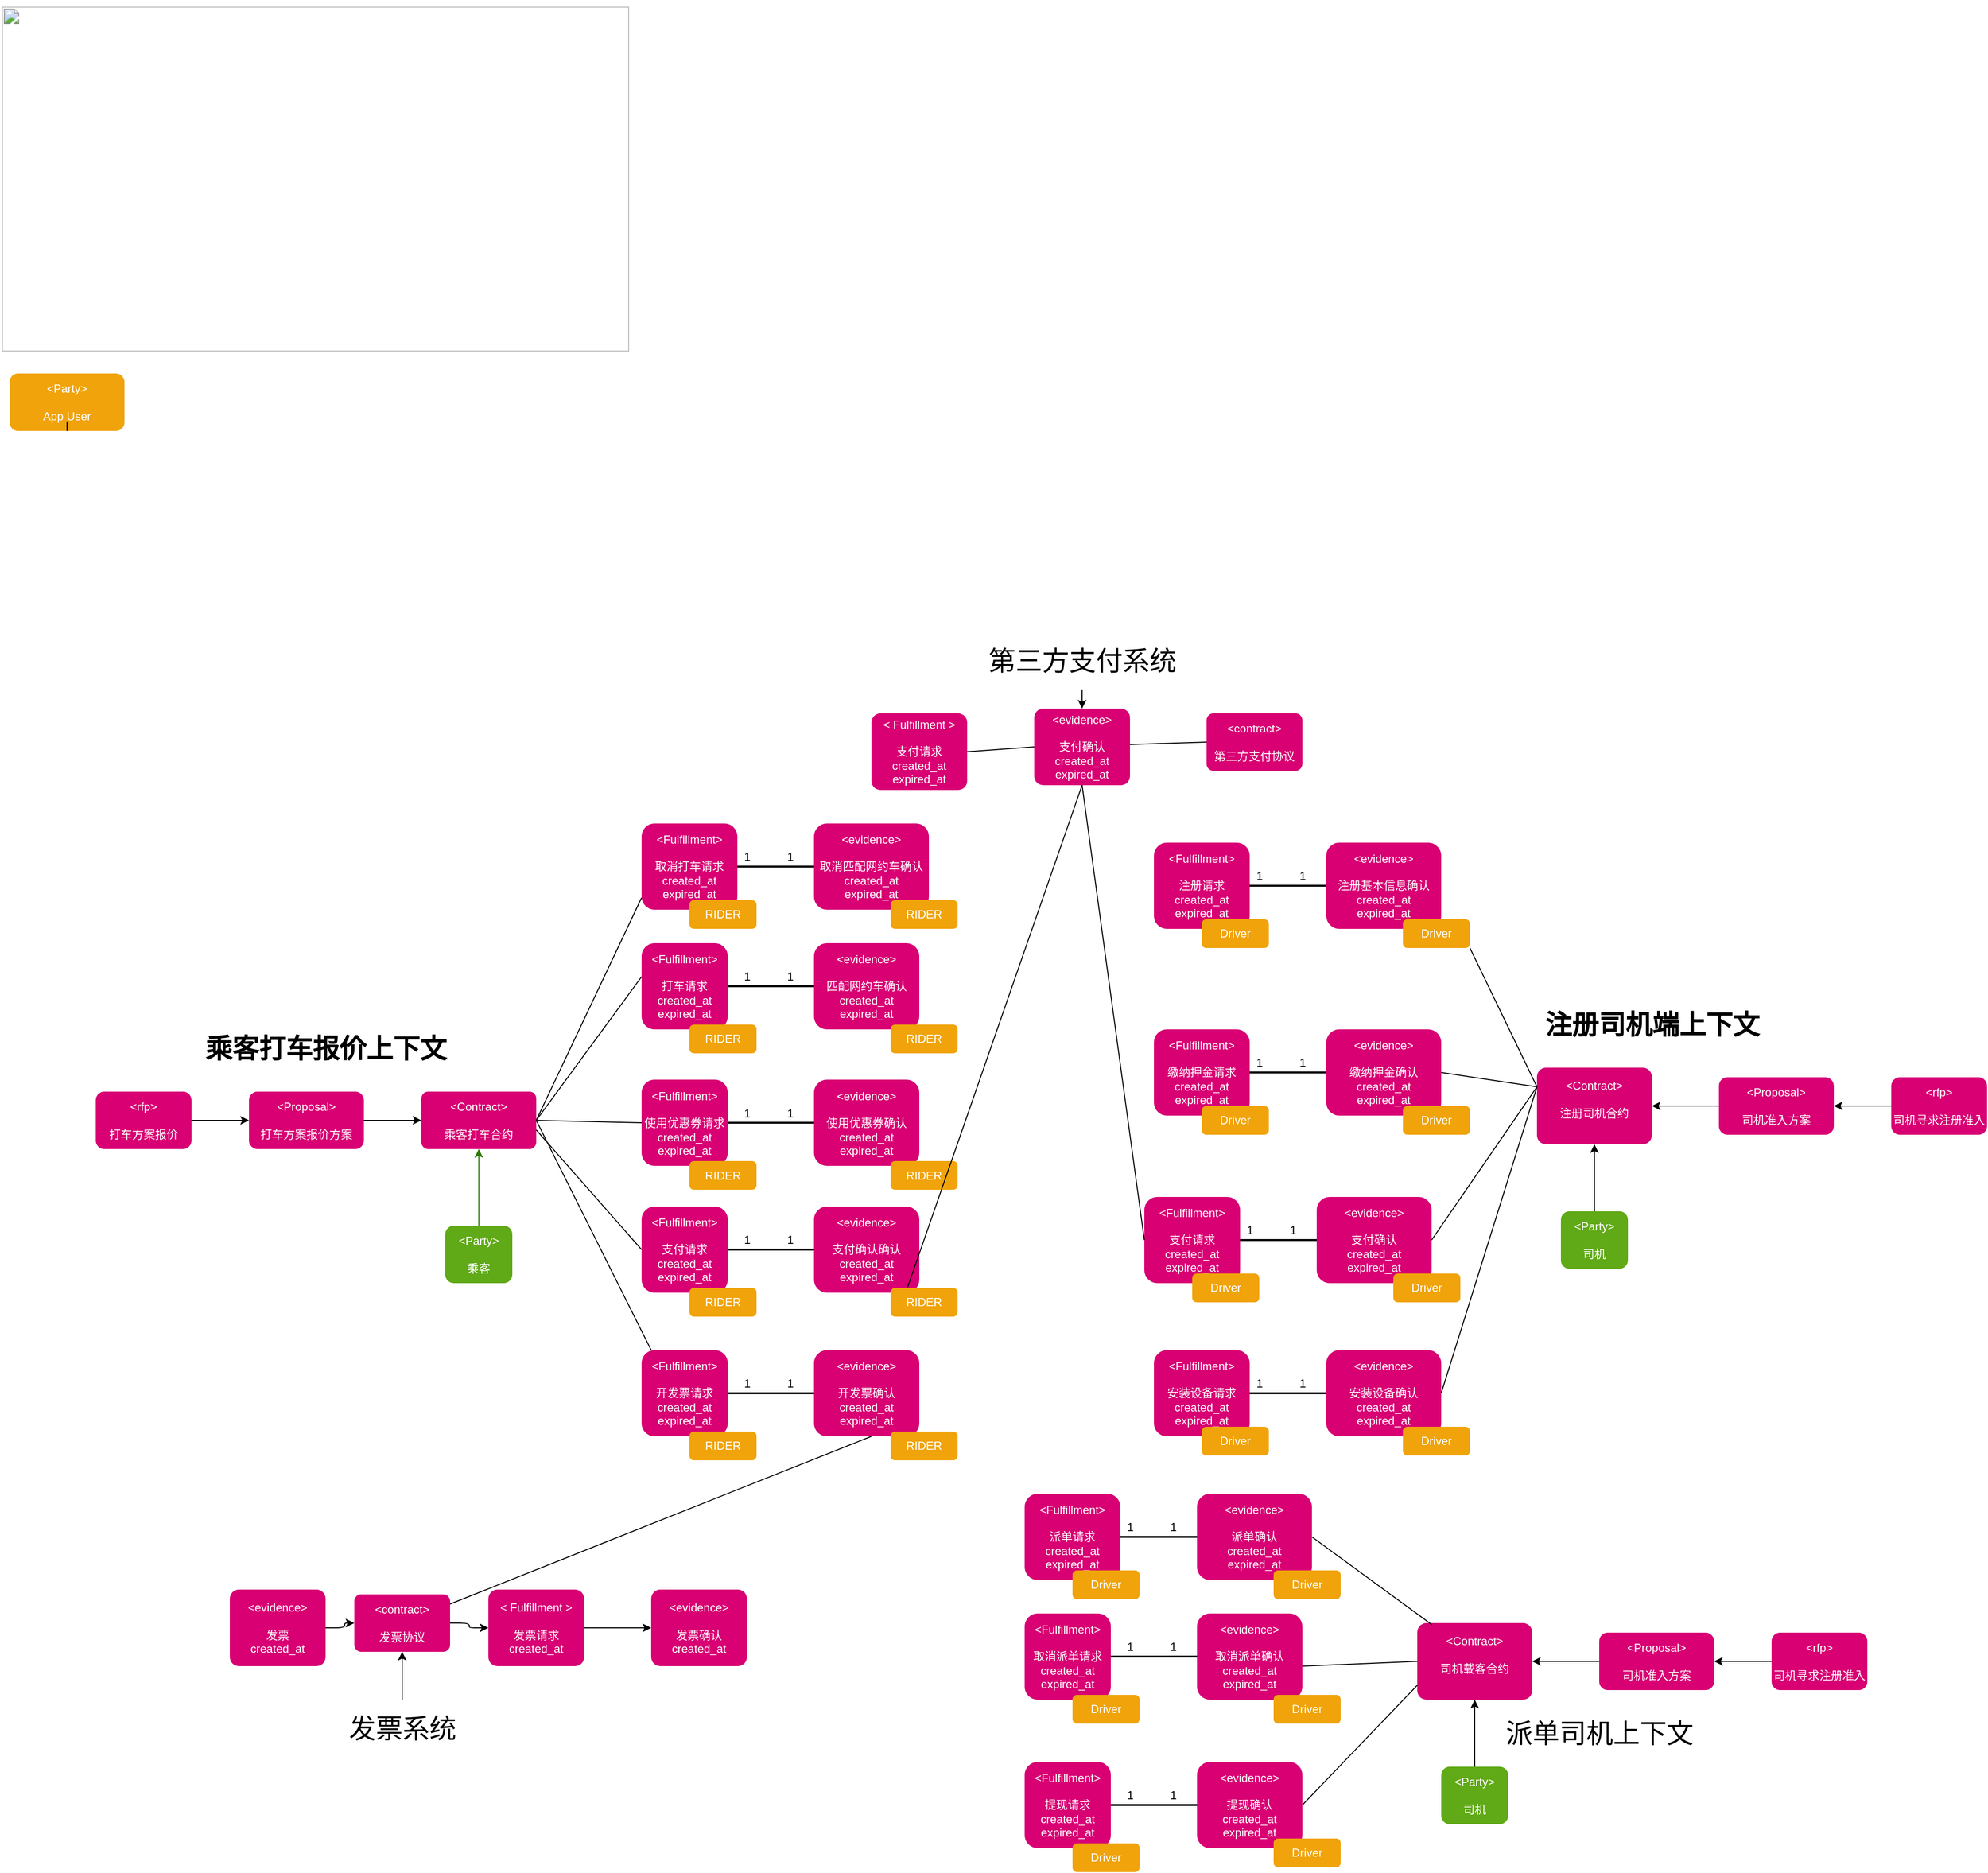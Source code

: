 <mxfile version="20.4.1" type="github">
  <diagram id="rFfVL89SZqLf6waMyosn" name="第 1 页">
    <mxGraphModel dx="1446" dy="1025" grid="1" gridSize="20" guides="1" tooltips="1" connect="1" arrows="1" fold="1" page="1" pageScale="1" pageWidth="3000" pageHeight="3000" math="0" shadow="0">
      <root>
        <mxCell id="0" />
        <mxCell id="1" parent="0" />
        <mxCell id="6ellRIqbGZI2gtahciG1-1" value="&lt;meta charset=&quot;utf-8&quot;&gt;&lt;b id=&quot;docs-internal-guid-9c5a6fa5-7fff-c8df-90ff-69561f501aed&quot; style=&quot;font-weight:normal;&quot;&gt;&lt;p style=&quot;line-height:1.2;text-align: center;margin-top:0pt;margin-bottom:0pt;&quot; dir=&quot;ltr&quot;&gt;&lt;span style=&quot;font-size: 12pt; font-family: &amp;quot;Noto Sans SC&amp;quot;, sans-serif; color: rgb(255, 255, 255); background-color: transparent; font-weight: 400; font-style: normal; font-variant: normal; text-decoration: none; vertical-align: baseline;&quot;&gt;司机载客合约&lt;/span&gt;&lt;/p&gt;&lt;/b&gt;&lt;br class=&quot;Apple-interchange-newline&quot;&gt;" style="text;whiteSpace=wrap;html=1;rounded=1;" vertex="1" parent="1">
          <mxGeometry x="400" y="220" width="130" height="60" as="geometry" />
        </mxCell>
        <mxCell id="6ellRIqbGZI2gtahciG1-3" value="&lt;meta charset=&quot;utf-8&quot;&gt;&lt;b id=&quot;docs-internal-guid-0b4b1522-7fff-7697-f74d-96f31f96c330&quot; style=&quot;font-weight:normal;&quot;&gt;&lt;img src=&quot;https://lh4.googleusercontent.com/3eBulye5d3qW4a5E_yglElCPFwP__0ryDn_5Ogho8EtqHSCziot9mixDJlytxIU4yxRzTl6_hMovFfggK5KzCyPXZIklHfitlrSJq7K0fbLIkfurtD2D_KOJrxaEaDc1nyPxNTucHoS5Wxv6oeDa_iH68CFSBGD9P-37SkEZ3d5AlBZwpGWQnGRcMtHK&quot; height=&quot;360px;&quot; width=&quot;655px;&quot;&gt;&lt;/b&gt;" style="text;whiteSpace=wrap;html=1;rounded=1;" vertex="1" parent="1">
          <mxGeometry x="80" width="560" height="390" as="geometry" />
        </mxCell>
        <mxCell id="6ellRIqbGZI2gtahciG1-17" value="" style="edgeStyle=orthogonalEdgeStyle;rounded=1;orthogonalLoop=1;jettySize=auto;html=1;fontSize=12;fontColor=#FFFFFF;fillColor=#60a917;strokeColor=#2D7600;" edge="1" parent="1" source="6ellRIqbGZI2gtahciG1-4" target="6ellRIqbGZI2gtahciG1-5">
          <mxGeometry relative="1" as="geometry" />
        </mxCell>
        <mxCell id="6ellRIqbGZI2gtahciG1-4" value="&amp;lt;Party&amp;gt;&lt;br&gt;&lt;br&gt;乘客" style="rounded=1;whiteSpace=wrap;html=1;fillColor=#60a917;fontColor=#ffffff;strokeColor=none;" vertex="1" parent="1">
          <mxGeometry x="545" y="1280" width="70" height="60" as="geometry" />
        </mxCell>
        <mxCell id="6ellRIqbGZI2gtahciG1-5" value="&amp;lt;Contract&amp;gt;&lt;br&gt;&lt;br&gt;&lt;span id=&quot;docs-internal-guid-30c552a8-7fff-c146-13df-889dcf74978a&quot;&gt;&lt;span style=&quot;font-family: &amp;quot;Noto Sans SC&amp;quot;, sans-serif; background-color: transparent; font-variant-numeric: normal; font-variant-east-asian: normal; vertical-align: baseline;&quot;&gt;&lt;font style=&quot;font-size: 12px;&quot;&gt;乘客打车合约&lt;br&gt;&lt;/font&gt;&lt;/span&gt;&lt;/span&gt;" style="rounded=1;whiteSpace=wrap;html=1;fillColor=#d80073;fontColor=#ffffff;strokeColor=none;arcSize=12;" vertex="1" parent="1">
          <mxGeometry x="520" y="1140" width="120" height="60" as="geometry" />
        </mxCell>
        <mxCell id="6ellRIqbGZI2gtahciG1-8" value="" style="endArrow=none;html=1;rounded=1;fontColor=#FFFFFF;startArrow=none;" edge="1" parent="1" source="6ellRIqbGZI2gtahciG1-6">
          <mxGeometry width="50" height="50" relative="1" as="geometry">
            <mxPoint x="150" y="440" as="sourcePoint" />
            <mxPoint x="200" y="390" as="targetPoint" />
          </mxGeometry>
        </mxCell>
        <mxCell id="6ellRIqbGZI2gtahciG1-90" value="" style="edgeStyle=orthogonalEdgeStyle;rounded=1;orthogonalLoop=1;jettySize=auto;html=1;fontSize=12;fontColor=#FFFFFF;" edge="1" parent="1" source="6ellRIqbGZI2gtahciG1-20" target="6ellRIqbGZI2gtahciG1-5">
          <mxGeometry relative="1" as="geometry" />
        </mxCell>
        <mxCell id="6ellRIqbGZI2gtahciG1-20" value="&amp;lt;Proposal&amp;gt;&lt;br&gt;&lt;br&gt;&lt;span id=&quot;docs-internal-guid-30c552a8-7fff-c146-13df-889dcf74978a&quot;&gt;&lt;span style=&quot;font-family: &amp;quot;Noto Sans SC&amp;quot;, sans-serif; background-color: transparent; font-variant-numeric: normal; font-variant-east-asian: normal; vertical-align: baseline;&quot;&gt;&lt;font style=&quot;font-size: 12px;&quot;&gt;打车方案报价方案&lt;br&gt;&lt;/font&gt;&lt;/span&gt;&lt;/span&gt;" style="rounded=1;whiteSpace=wrap;html=1;fillColor=#d80073;fontColor=#ffffff;strokeColor=none;" vertex="1" parent="1">
          <mxGeometry x="340" y="1140" width="120" height="60" as="geometry" />
        </mxCell>
        <mxCell id="6ellRIqbGZI2gtahciG1-89" value="" style="edgeStyle=orthogonalEdgeStyle;rounded=1;orthogonalLoop=1;jettySize=auto;html=1;fontSize=12;fontColor=#FFFFFF;" edge="1" parent="1" source="6ellRIqbGZI2gtahciG1-21" target="6ellRIqbGZI2gtahciG1-20">
          <mxGeometry relative="1" as="geometry" />
        </mxCell>
        <mxCell id="6ellRIqbGZI2gtahciG1-21" value="&amp;lt;rfp&amp;gt;&lt;br&gt;&lt;br&gt;&lt;span id=&quot;docs-internal-guid-30c552a8-7fff-c146-13df-889dcf74978a&quot;&gt;&lt;span style=&quot;font-family: &amp;quot;Noto Sans SC&amp;quot;, sans-serif; background-color: transparent; font-variant-numeric: normal; font-variant-east-asian: normal; vertical-align: baseline;&quot;&gt;&lt;font style=&quot;font-size: 12px;&quot;&gt;打车方案报价&lt;br&gt;&lt;/font&gt;&lt;/span&gt;&lt;/span&gt;" style="rounded=1;whiteSpace=wrap;html=1;fillColor=#d80073;fontColor=#ffffff;strokeColor=none;" vertex="1" parent="1">
          <mxGeometry x="180" y="1140" width="100" height="60" as="geometry" />
        </mxCell>
        <mxCell id="6ellRIqbGZI2gtahciG1-26" value="&amp;lt;Fulfillment&amp;gt;&lt;br&gt;&lt;br&gt;&lt;span id=&quot;docs-internal-guid-30c552a8-7fff-c146-13df-889dcf74978a&quot;&gt;&lt;span style=&quot;font-family: &amp;quot;Noto Sans SC&amp;quot;, sans-serif; background-color: transparent; font-variant-numeric: normal; font-variant-east-asian: normal; vertical-align: baseline;&quot;&gt;&lt;font style=&quot;font-size: 12px;&quot;&gt;打车请求&lt;br&gt;created_at&lt;br&gt;expired_at&lt;br&gt;&lt;/font&gt;&lt;/span&gt;&lt;/span&gt;" style="rounded=1;whiteSpace=wrap;html=1;fillColor=#d80073;fontColor=#ffffff;strokeColor=none;" vertex="1" parent="1">
          <mxGeometry x="750" y="985" width="90" height="90" as="geometry" />
        </mxCell>
        <mxCell id="6ellRIqbGZI2gtahciG1-27" value="&amp;lt;evidence&amp;gt;&lt;br&gt;&lt;br&gt;&lt;span id=&quot;docs-internal-guid-30c552a8-7fff-c146-13df-889dcf74978a&quot;&gt;&lt;span style=&quot;font-family: &amp;quot;Noto Sans SC&amp;quot;, sans-serif; background-color: transparent; font-variant-numeric: normal; font-variant-east-asian: normal; vertical-align: baseline;&quot;&gt;&lt;font style=&quot;font-size: 12px;&quot;&gt;匹配网约车确认&lt;br&gt;created_at&lt;br&gt;expired_at&lt;br&gt;&lt;/font&gt;&lt;/span&gt;&lt;/span&gt;" style="rounded=1;whiteSpace=wrap;html=1;fillColor=#d80073;fontColor=#ffffff;strokeColor=none;" vertex="1" parent="1">
          <mxGeometry x="930" y="985" width="110" height="90" as="geometry" />
        </mxCell>
        <mxCell id="6ellRIqbGZI2gtahciG1-6" value="&amp;lt;Party&amp;gt;&lt;br&gt;&lt;br&gt;App User" style="rounded=1;whiteSpace=wrap;html=1;fillColor=#f0a30a;fontColor=#FFFFFF;strokeColor=none;" vertex="1" parent="1">
          <mxGeometry x="90" y="390" width="120" height="60" as="geometry" />
        </mxCell>
        <mxCell id="6ellRIqbGZI2gtahciG1-29" value="" style="endArrow=none;html=1;rounded=1;fontColor=#FFFFFF;" edge="1" parent="1" target="6ellRIqbGZI2gtahciG1-6">
          <mxGeometry width="50" height="50" relative="1" as="geometry">
            <mxPoint x="150" y="440" as="sourcePoint" />
            <mxPoint x="200" y="390" as="targetPoint" />
          </mxGeometry>
        </mxCell>
        <mxCell id="6ellRIqbGZI2gtahciG1-32" value="" style="line;strokeWidth=2;html=1;rounded=1;fontSize=12;fontColor=#FFFFFF;fillColor=#589C15;" vertex="1" parent="1">
          <mxGeometry x="840" y="1025" width="90" height="10" as="geometry" />
        </mxCell>
        <mxCell id="6ellRIqbGZI2gtahciG1-33" value="&lt;font color=&quot;#000000&quot;&gt;1&lt;/font&gt;" style="text;html=1;align=center;verticalAlign=middle;resizable=0;points=[];autosize=1;strokeColor=none;fillColor=none;fontSize=12;fontColor=#FFFFFF;" vertex="1" parent="1">
          <mxGeometry x="845" y="1005" width="30" height="30" as="geometry" />
        </mxCell>
        <mxCell id="6ellRIqbGZI2gtahciG1-35" value="&lt;font color=&quot;#000000&quot;&gt;1&lt;/font&gt;" style="text;html=1;align=center;verticalAlign=middle;resizable=0;points=[];autosize=1;strokeColor=none;fillColor=none;fontSize=12;fontColor=#FFFFFF;" vertex="1" parent="1">
          <mxGeometry x="890" y="1005" width="30" height="30" as="geometry" />
        </mxCell>
        <mxCell id="6ellRIqbGZI2gtahciG1-36" value="&amp;lt;Fulfillment&amp;gt;&lt;br&gt;&lt;br&gt;&lt;span id=&quot;docs-internal-guid-30c552a8-7fff-c146-13df-889dcf74978a&quot;&gt;&lt;span style=&quot;font-family: &amp;quot;Noto Sans SC&amp;quot;, sans-serif; background-color: transparent; font-variant-numeric: normal; font-variant-east-asian: normal; vertical-align: baseline;&quot;&gt;&lt;font style=&quot;font-size: 12px;&quot;&gt;取消打车请求&lt;br&gt;created_at&lt;br&gt;expired_at&lt;br&gt;&lt;/font&gt;&lt;/span&gt;&lt;/span&gt;" style="rounded=1;whiteSpace=wrap;html=1;fillColor=#d80073;fontColor=#ffffff;strokeColor=none;" vertex="1" parent="1">
          <mxGeometry x="750" y="860" width="100" height="90" as="geometry" />
        </mxCell>
        <mxCell id="6ellRIqbGZI2gtahciG1-37" value="&amp;lt;evidence&amp;gt;&lt;br&gt;&lt;br&gt;&lt;span id=&quot;docs-internal-guid-30c552a8-7fff-c146-13df-889dcf74978a&quot;&gt;&lt;span style=&quot;font-family: &amp;quot;Noto Sans SC&amp;quot;, sans-serif; background-color: transparent; font-variant-numeric: normal; font-variant-east-asian: normal; vertical-align: baseline;&quot;&gt;&lt;font style=&quot;font-size: 12px;&quot;&gt;取消匹配网约车确认&lt;br&gt;created_at&lt;br&gt;expired_at&lt;br&gt;&lt;/font&gt;&lt;/span&gt;&lt;/span&gt;" style="rounded=1;whiteSpace=wrap;html=1;fillColor=#d80073;fontColor=#ffffff;strokeColor=none;" vertex="1" parent="1">
          <mxGeometry x="930" y="860" width="120" height="90" as="geometry" />
        </mxCell>
        <mxCell id="6ellRIqbGZI2gtahciG1-38" value="" style="line;strokeWidth=2;html=1;rounded=1;fontSize=12;fontColor=#FFFFFF;fillColor=#589C15;" vertex="1" parent="1">
          <mxGeometry x="850" y="900" width="80" height="10" as="geometry" />
        </mxCell>
        <mxCell id="6ellRIqbGZI2gtahciG1-39" value="&lt;font color=&quot;#000000&quot;&gt;1&lt;/font&gt;" style="text;html=1;align=center;verticalAlign=middle;resizable=0;points=[];autosize=1;strokeColor=none;fillColor=none;fontSize=12;fontColor=#FFFFFF;" vertex="1" parent="1">
          <mxGeometry x="845" y="880" width="30" height="30" as="geometry" />
        </mxCell>
        <mxCell id="6ellRIqbGZI2gtahciG1-40" value="&lt;font color=&quot;#000000&quot;&gt;1&lt;/font&gt;" style="text;html=1;align=center;verticalAlign=middle;resizable=0;points=[];autosize=1;strokeColor=none;fillColor=none;fontSize=12;fontColor=#FFFFFF;" vertex="1" parent="1">
          <mxGeometry x="890" y="880" width="30" height="30" as="geometry" />
        </mxCell>
        <mxCell id="6ellRIqbGZI2gtahciG1-41" value="RIDER" style="rounded=1;whiteSpace=wrap;html=1;fontSize=12;fontColor=#FFFFFF;fillColor=#f0a30a;strokeColor=none;" vertex="1" parent="1">
          <mxGeometry x="800" y="940" width="70" height="30" as="geometry" />
        </mxCell>
        <mxCell id="6ellRIqbGZI2gtahciG1-45" value="RIDER" style="rounded=1;whiteSpace=wrap;html=1;fontSize=12;fontColor=#FFFFFF;fillColor=#f0a30a;strokeColor=none;" vertex="1" parent="1">
          <mxGeometry x="1010" y="940" width="70" height="30" as="geometry" />
        </mxCell>
        <mxCell id="6ellRIqbGZI2gtahciG1-46" value="RIDER" style="rounded=1;whiteSpace=wrap;html=1;fontSize=12;fontColor=#FFFFFF;fillColor=#f0a30a;strokeColor=none;" vertex="1" parent="1">
          <mxGeometry x="800" y="1070" width="70" height="30" as="geometry" />
        </mxCell>
        <mxCell id="6ellRIqbGZI2gtahciG1-47" value="RIDER" style="rounded=1;whiteSpace=wrap;html=1;fontSize=12;fontColor=#FFFFFF;fillColor=#f0a30a;strokeColor=none;" vertex="1" parent="1">
          <mxGeometry x="1010" y="1070" width="70" height="30" as="geometry" />
        </mxCell>
        <mxCell id="6ellRIqbGZI2gtahciG1-48" value="&amp;lt;Fulfillment&amp;gt;&lt;br&gt;&lt;br&gt;&lt;span id=&quot;docs-internal-guid-30c552a8-7fff-c146-13df-889dcf74978a&quot;&gt;&lt;span style=&quot;font-family: &amp;quot;Noto Sans SC&amp;quot;, sans-serif; background-color: transparent; font-variant-numeric: normal; font-variant-east-asian: normal; vertical-align: baseline;&quot;&gt;&lt;font style=&quot;font-size: 12px;&quot;&gt;使用优惠券请求&lt;br&gt;created_at&lt;br&gt;expired_at&lt;br&gt;&lt;/font&gt;&lt;/span&gt;&lt;/span&gt;" style="rounded=1;whiteSpace=wrap;html=1;fillColor=#d80073;fontColor=#ffffff;strokeColor=none;" vertex="1" parent="1">
          <mxGeometry x="750" y="1127.5" width="90" height="90" as="geometry" />
        </mxCell>
        <mxCell id="6ellRIqbGZI2gtahciG1-49" value="&amp;lt;evidence&amp;gt;&lt;br&gt;&lt;br&gt;&lt;span id=&quot;docs-internal-guid-30c552a8-7fff-c146-13df-889dcf74978a&quot;&gt;&lt;span style=&quot;font-family: &amp;quot;Noto Sans SC&amp;quot;, sans-serif; background-color: transparent; font-variant-numeric: normal; font-variant-east-asian: normal; vertical-align: baseline;&quot;&gt;&lt;font style=&quot;font-size: 12px;&quot;&gt;使用优惠券确认&lt;br&gt;created_at&lt;br&gt;expired_at&lt;br&gt;&lt;/font&gt;&lt;/span&gt;&lt;/span&gt;" style="rounded=1;whiteSpace=wrap;html=1;fillColor=#d80073;fontColor=#ffffff;strokeColor=none;" vertex="1" parent="1">
          <mxGeometry x="930" y="1127.5" width="110" height="90" as="geometry" />
        </mxCell>
        <mxCell id="6ellRIqbGZI2gtahciG1-50" value="" style="line;strokeWidth=2;html=1;rounded=1;fontSize=12;fontColor=#FFFFFF;fillColor=#589C15;" vertex="1" parent="1">
          <mxGeometry x="840" y="1167.5" width="90" height="10" as="geometry" />
        </mxCell>
        <mxCell id="6ellRIqbGZI2gtahciG1-51" value="&lt;font color=&quot;#000000&quot;&gt;1&lt;/font&gt;" style="text;html=1;align=center;verticalAlign=middle;resizable=0;points=[];autosize=1;strokeColor=none;fillColor=none;fontSize=12;fontColor=#FFFFFF;" vertex="1" parent="1">
          <mxGeometry x="845" y="1147.5" width="30" height="30" as="geometry" />
        </mxCell>
        <mxCell id="6ellRIqbGZI2gtahciG1-52" value="&lt;font color=&quot;#000000&quot;&gt;1&lt;/font&gt;" style="text;html=1;align=center;verticalAlign=middle;resizable=0;points=[];autosize=1;strokeColor=none;fillColor=none;fontSize=12;fontColor=#FFFFFF;" vertex="1" parent="1">
          <mxGeometry x="890" y="1147.5" width="30" height="30" as="geometry" />
        </mxCell>
        <mxCell id="6ellRIqbGZI2gtahciG1-53" value="RIDER" style="rounded=1;whiteSpace=wrap;html=1;fontSize=12;fontColor=#FFFFFF;fillColor=#f0a30a;strokeColor=none;" vertex="1" parent="1">
          <mxGeometry x="800" y="1212.5" width="70" height="30" as="geometry" />
        </mxCell>
        <mxCell id="6ellRIqbGZI2gtahciG1-54" value="RIDER" style="rounded=1;whiteSpace=wrap;html=1;fontSize=12;fontColor=#FFFFFF;fillColor=#f0a30a;strokeColor=none;" vertex="1" parent="1">
          <mxGeometry x="1010" y="1212.5" width="70" height="30" as="geometry" />
        </mxCell>
        <mxCell id="6ellRIqbGZI2gtahciG1-57" value="&amp;lt;Fulfillment&amp;gt;&lt;br&gt;&lt;br&gt;&lt;span id=&quot;docs-internal-guid-30c552a8-7fff-c146-13df-889dcf74978a&quot;&gt;&lt;span style=&quot;font-family: &amp;quot;Noto Sans SC&amp;quot;, sans-serif; background-color: transparent; font-variant-numeric: normal; font-variant-east-asian: normal; vertical-align: baseline;&quot;&gt;&lt;font style=&quot;font-size: 12px;&quot;&gt;支付请求&lt;br&gt;created_at&lt;br&gt;expired_at&lt;br&gt;&lt;/font&gt;&lt;/span&gt;&lt;/span&gt;" style="rounded=1;whiteSpace=wrap;html=1;fillColor=#d80073;fontColor=#ffffff;strokeColor=none;" vertex="1" parent="1">
          <mxGeometry x="750" y="1260" width="90" height="90" as="geometry" />
        </mxCell>
        <mxCell id="6ellRIqbGZI2gtahciG1-58" value="&amp;lt;evidence&amp;gt;&lt;br&gt;&lt;br&gt;&lt;span id=&quot;docs-internal-guid-30c552a8-7fff-c146-13df-889dcf74978a&quot;&gt;&lt;span style=&quot;font-family: &amp;quot;Noto Sans SC&amp;quot;, sans-serif; background-color: transparent; font-variant-numeric: normal; font-variant-east-asian: normal; vertical-align: baseline;&quot;&gt;&lt;font style=&quot;font-size: 12px;&quot;&gt;支付确认确认&lt;br&gt;created_at&lt;br&gt;expired_at&lt;br&gt;&lt;/font&gt;&lt;/span&gt;&lt;/span&gt;" style="rounded=1;whiteSpace=wrap;html=1;fillColor=#d80073;fontColor=#ffffff;strokeColor=none;" vertex="1" parent="1">
          <mxGeometry x="930" y="1260" width="110" height="90" as="geometry" />
        </mxCell>
        <mxCell id="6ellRIqbGZI2gtahciG1-59" value="" style="line;strokeWidth=2;html=1;rounded=1;fontSize=12;fontColor=#FFFFFF;fillColor=#589C15;" vertex="1" parent="1">
          <mxGeometry x="840" y="1300" width="90" height="10" as="geometry" />
        </mxCell>
        <mxCell id="6ellRIqbGZI2gtahciG1-60" value="&lt;font color=&quot;#000000&quot;&gt;1&lt;/font&gt;" style="text;html=1;align=center;verticalAlign=middle;resizable=0;points=[];autosize=1;strokeColor=none;fillColor=none;fontSize=12;fontColor=#FFFFFF;" vertex="1" parent="1">
          <mxGeometry x="845" y="1280" width="30" height="30" as="geometry" />
        </mxCell>
        <mxCell id="6ellRIqbGZI2gtahciG1-61" value="&lt;font color=&quot;#000000&quot;&gt;1&lt;/font&gt;" style="text;html=1;align=center;verticalAlign=middle;resizable=0;points=[];autosize=1;strokeColor=none;fillColor=none;fontSize=12;fontColor=#FFFFFF;" vertex="1" parent="1">
          <mxGeometry x="890" y="1280" width="30" height="30" as="geometry" />
        </mxCell>
        <mxCell id="6ellRIqbGZI2gtahciG1-62" value="RIDER" style="rounded=1;whiteSpace=wrap;html=1;fontSize=12;fontColor=#FFFFFF;fillColor=#f0a30a;strokeColor=none;" vertex="1" parent="1">
          <mxGeometry x="800" y="1345" width="70" height="30" as="geometry" />
        </mxCell>
        <mxCell id="6ellRIqbGZI2gtahciG1-69" value="RIDER" style="rounded=1;whiteSpace=wrap;html=1;fontSize=12;fontColor=#FFFFFF;fillColor=#f0a30a;strokeColor=none;" vertex="1" parent="1">
          <mxGeometry x="1010" y="1345" width="70" height="30" as="geometry" />
        </mxCell>
        <mxCell id="6ellRIqbGZI2gtahciG1-76" value="&amp;lt;Fulfillment&amp;gt;&lt;br&gt;&lt;br&gt;&lt;span id=&quot;docs-internal-guid-30c552a8-7fff-c146-13df-889dcf74978a&quot;&gt;&lt;span style=&quot;font-family: &amp;quot;Noto Sans SC&amp;quot;, sans-serif; background-color: transparent; font-variant-numeric: normal; font-variant-east-asian: normal; vertical-align: baseline;&quot;&gt;&lt;font style=&quot;font-size: 12px;&quot;&gt;开发票请求&lt;br&gt;created_at&lt;br&gt;expired_at&lt;br&gt;&lt;/font&gt;&lt;/span&gt;&lt;/span&gt;" style="rounded=1;whiteSpace=wrap;html=1;fillColor=#d80073;fontColor=#ffffff;strokeColor=none;" vertex="1" parent="1">
          <mxGeometry x="750" y="1410" width="90" height="90" as="geometry" />
        </mxCell>
        <mxCell id="6ellRIqbGZI2gtahciG1-77" value="&amp;lt;evidence&amp;gt;&lt;br&gt;&lt;br&gt;&lt;span id=&quot;docs-internal-guid-30c552a8-7fff-c146-13df-889dcf74978a&quot;&gt;&lt;span style=&quot;font-family: &amp;quot;Noto Sans SC&amp;quot;, sans-serif; background-color: transparent; font-variant-numeric: normal; font-variant-east-asian: normal; vertical-align: baseline;&quot;&gt;&lt;font style=&quot;font-size: 12px;&quot;&gt;开发票确认&lt;br&gt;created_at&lt;br&gt;expired_at&lt;br&gt;&lt;/font&gt;&lt;/span&gt;&lt;/span&gt;" style="rounded=1;whiteSpace=wrap;html=1;fillColor=#d80073;fontColor=#ffffff;strokeColor=none;" vertex="1" parent="1">
          <mxGeometry x="930" y="1410" width="110" height="90" as="geometry" />
        </mxCell>
        <mxCell id="6ellRIqbGZI2gtahciG1-78" value="" style="line;strokeWidth=2;html=1;rounded=1;fontSize=12;fontColor=#FFFFFF;fillColor=#589C15;" vertex="1" parent="1">
          <mxGeometry x="840" y="1450" width="90" height="10" as="geometry" />
        </mxCell>
        <mxCell id="6ellRIqbGZI2gtahciG1-79" value="&lt;font color=&quot;#000000&quot;&gt;1&lt;/font&gt;" style="text;html=1;align=center;verticalAlign=middle;resizable=0;points=[];autosize=1;strokeColor=none;fillColor=none;fontSize=12;fontColor=#FFFFFF;" vertex="1" parent="1">
          <mxGeometry x="845" y="1430" width="30" height="30" as="geometry" />
        </mxCell>
        <mxCell id="6ellRIqbGZI2gtahciG1-80" value="&lt;font color=&quot;#000000&quot;&gt;1&lt;/font&gt;" style="text;html=1;align=center;verticalAlign=middle;resizable=0;points=[];autosize=1;strokeColor=none;fillColor=none;fontSize=12;fontColor=#FFFFFF;" vertex="1" parent="1">
          <mxGeometry x="890" y="1430" width="30" height="30" as="geometry" />
        </mxCell>
        <mxCell id="6ellRIqbGZI2gtahciG1-81" value="RIDER" style="rounded=1;whiteSpace=wrap;html=1;fontSize=12;fontColor=#FFFFFF;fillColor=#f0a30a;strokeColor=none;" vertex="1" parent="1">
          <mxGeometry x="800" y="1495" width="70" height="30" as="geometry" />
        </mxCell>
        <mxCell id="6ellRIqbGZI2gtahciG1-82" value="RIDER" style="rounded=1;whiteSpace=wrap;html=1;fontSize=12;fontColor=#FFFFFF;fillColor=#f0a30a;strokeColor=none;" vertex="1" parent="1">
          <mxGeometry x="1010" y="1495" width="70" height="30" as="geometry" />
        </mxCell>
        <mxCell id="6ellRIqbGZI2gtahciG1-83" value="" style="endArrow=none;html=1;rounded=1;fontSize=12;fontColor=#FFFFFF;entryX=1;entryY=0.5;entryDx=0;entryDy=0;exitX=0;exitY=0.5;exitDx=0;exitDy=0;" edge="1" parent="1" source="6ellRIqbGZI2gtahciG1-48" target="6ellRIqbGZI2gtahciG1-5">
          <mxGeometry width="50" height="50" relative="1" as="geometry">
            <mxPoint x="530" y="1290" as="sourcePoint" />
            <mxPoint x="580" y="1240" as="targetPoint" />
          </mxGeometry>
        </mxCell>
        <mxCell id="6ellRIqbGZI2gtahciG1-84" value="" style="endArrow=none;html=1;rounded=1;fontSize=12;fontColor=#FFFFFF;entryX=1;entryY=0.5;entryDx=0;entryDy=0;exitX=0;exitY=0.5;exitDx=0;exitDy=0;" edge="1" parent="1" target="6ellRIqbGZI2gtahciG1-5">
          <mxGeometry width="50" height="50" relative="1" as="geometry">
            <mxPoint x="750" y="937.5" as="sourcePoint" />
            <mxPoint x="610" y="940" as="targetPoint" />
          </mxGeometry>
        </mxCell>
        <mxCell id="6ellRIqbGZI2gtahciG1-86" value="" style="endArrow=none;html=1;rounded=1;fontSize=12;fontColor=#FFFFFF;entryX=1;entryY=0.5;entryDx=0;entryDy=0;exitX=0;exitY=0.5;exitDx=0;exitDy=0;" edge="1" parent="1" target="6ellRIqbGZI2gtahciG1-5">
          <mxGeometry width="50" height="50" relative="1" as="geometry">
            <mxPoint x="750" y="1020" as="sourcePoint" />
            <mxPoint x="610" y="1257.5" as="targetPoint" />
          </mxGeometry>
        </mxCell>
        <mxCell id="6ellRIqbGZI2gtahciG1-87" value="" style="endArrow=none;html=1;rounded=1;fontSize=12;fontColor=#FFFFFF;exitX=0;exitY=0.5;exitDx=0;exitDy=0;" edge="1" parent="1" source="6ellRIqbGZI2gtahciG1-57">
          <mxGeometry width="50" height="50" relative="1" as="geometry">
            <mxPoint x="740" y="1307.5" as="sourcePoint" />
            <mxPoint x="640" y="1180" as="targetPoint" />
          </mxGeometry>
        </mxCell>
        <mxCell id="6ellRIqbGZI2gtahciG1-88" value="" style="endArrow=none;html=1;rounded=1;fontSize=12;fontColor=#FFFFFF;exitX=0;exitY=0.5;exitDx=0;exitDy=0;entryX=1;entryY=0.5;entryDx=0;entryDy=0;" edge="1" parent="1" target="6ellRIqbGZI2gtahciG1-5">
          <mxGeometry width="50" height="50" relative="1" as="geometry">
            <mxPoint x="760" y="1410" as="sourcePoint" />
            <mxPoint x="620" y="1282.5" as="targetPoint" />
          </mxGeometry>
        </mxCell>
        <mxCell id="6ellRIqbGZI2gtahciG1-92" value="乘客打车报价上下文" style="text;html=1;align=center;verticalAlign=middle;resizable=0;points=[];autosize=1;strokeColor=none;fillColor=none;fontSize=28;fontColor=#000000;fontStyle=1" vertex="1" parent="1">
          <mxGeometry x="270" y="1065" width="300" height="60" as="geometry" />
        </mxCell>
        <mxCell id="6ellRIqbGZI2gtahciG1-95" value="" style="edgeStyle=orthogonalEdgeStyle;rounded=1;orthogonalLoop=1;jettySize=auto;html=1;fontSize=28;fontColor=#000000;" edge="1" parent="1" source="6ellRIqbGZI2gtahciG1-93" target="6ellRIqbGZI2gtahciG1-94">
          <mxGeometry relative="1" as="geometry" />
        </mxCell>
        <mxCell id="6ellRIqbGZI2gtahciG1-93" value="&amp;lt;Party&amp;gt;&lt;br&gt;&lt;br&gt;司机&lt;br&gt;" style="rounded=1;whiteSpace=wrap;html=1;fillColor=#60a917;fontColor=#ffffff;strokeColor=none;" vertex="1" parent="1">
          <mxGeometry x="1710" y="1265" width="70" height="60" as="geometry" />
        </mxCell>
        <mxCell id="6ellRIqbGZI2gtahciG1-94" value="&amp;lt;Contract&amp;gt;&lt;br&gt;&lt;br&gt;&lt;span id=&quot;docs-internal-guid-30c552a8-7fff-c146-13df-889dcf74978a&quot;&gt;&lt;span style=&quot;font-family: &amp;quot;Noto Sans SC&amp;quot;, sans-serif; background-color: transparent; font-variant-numeric: normal; font-variant-east-asian: normal; vertical-align: baseline;&quot;&gt;&lt;font style=&quot;font-size: 12px;&quot;&gt;注册司机合约&lt;br&gt;&lt;br&gt;&lt;/font&gt;&lt;/span&gt;&lt;/span&gt;" style="rounded=1;whiteSpace=wrap;html=1;fillColor=#d80073;fontColor=#ffffff;strokeColor=none;arcSize=12;" vertex="1" parent="1">
          <mxGeometry x="1685" y="1115" width="120" height="80" as="geometry" />
        </mxCell>
        <mxCell id="6ellRIqbGZI2gtahciG1-99" value="" style="edgeStyle=orthogonalEdgeStyle;rounded=1;orthogonalLoop=1;jettySize=auto;html=1;fontSize=28;fontColor=#000000;" edge="1" parent="1" source="6ellRIqbGZI2gtahciG1-96" target="6ellRIqbGZI2gtahciG1-94">
          <mxGeometry relative="1" as="geometry" />
        </mxCell>
        <mxCell id="6ellRIqbGZI2gtahciG1-96" value="&amp;lt;Proposal&amp;gt;&lt;br&gt;&lt;br&gt;&lt;span id=&quot;docs-internal-guid-30c552a8-7fff-c146-13df-889dcf74978a&quot;&gt;&lt;span style=&quot;font-family: &amp;quot;Noto Sans SC&amp;quot;, sans-serif; background-color: transparent; font-variant-numeric: normal; font-variant-east-asian: normal; vertical-align: baseline;&quot;&gt;&lt;font style=&quot;font-size: 12px;&quot;&gt;司机准入方案&lt;br&gt;&lt;/font&gt;&lt;/span&gt;&lt;/span&gt;" style="rounded=1;whiteSpace=wrap;html=1;fillColor=#d80073;fontColor=#ffffff;strokeColor=none;" vertex="1" parent="1">
          <mxGeometry x="1875" y="1125" width="120" height="60" as="geometry" />
        </mxCell>
        <mxCell id="6ellRIqbGZI2gtahciG1-98" value="" style="edgeStyle=orthogonalEdgeStyle;rounded=1;orthogonalLoop=1;jettySize=auto;html=1;fontSize=28;fontColor=#000000;" edge="1" parent="1" source="6ellRIqbGZI2gtahciG1-97" target="6ellRIqbGZI2gtahciG1-96">
          <mxGeometry relative="1" as="geometry" />
        </mxCell>
        <mxCell id="6ellRIqbGZI2gtahciG1-97" value="&amp;lt;rfp&amp;gt;&lt;br&gt;&lt;br&gt;&lt;span id=&quot;docs-internal-guid-30c552a8-7fff-c146-13df-889dcf74978a&quot;&gt;&lt;span style=&quot;font-family: &amp;quot;Noto Sans SC&amp;quot;, sans-serif; background-color: transparent; font-variant-numeric: normal; font-variant-east-asian: normal; vertical-align: baseline;&quot;&gt;&lt;font style=&quot;font-size: 12px;&quot;&gt;司机寻求注册准入&lt;br&gt;&lt;/font&gt;&lt;/span&gt;&lt;/span&gt;" style="rounded=1;whiteSpace=wrap;html=1;fillColor=#d80073;fontColor=#ffffff;strokeColor=none;" vertex="1" parent="1">
          <mxGeometry x="2055" y="1125" width="100" height="60" as="geometry" />
        </mxCell>
        <mxCell id="6ellRIqbGZI2gtahciG1-100" value="&amp;lt;Fulfillment&amp;gt;&lt;br&gt;&lt;br&gt;&lt;span id=&quot;docs-internal-guid-30c552a8-7fff-c146-13df-889dcf74978a&quot;&gt;&lt;span style=&quot;font-family: &amp;quot;Noto Sans SC&amp;quot;, sans-serif; background-color: transparent; font-variant-numeric: normal; font-variant-east-asian: normal; vertical-align: baseline;&quot;&gt;&lt;font style=&quot;font-size: 12px;&quot;&gt;注册请求&lt;br&gt;created_at&lt;br&gt;expired_at&lt;br&gt;&lt;/font&gt;&lt;/span&gt;&lt;/span&gt;" style="rounded=1;whiteSpace=wrap;html=1;fillColor=#d80073;fontColor=#ffffff;strokeColor=none;" vertex="1" parent="1">
          <mxGeometry x="1285" y="880" width="100" height="90" as="geometry" />
        </mxCell>
        <mxCell id="6ellRIqbGZI2gtahciG1-101" value="&amp;lt;evidence&amp;gt;&lt;br&gt;&lt;br&gt;&lt;span id=&quot;docs-internal-guid-30c552a8-7fff-c146-13df-889dcf74978a&quot;&gt;&lt;span style=&quot;font-family: &amp;quot;Noto Sans SC&amp;quot;, sans-serif; background-color: transparent; font-variant-numeric: normal; font-variant-east-asian: normal; vertical-align: baseline;&quot;&gt;&lt;font style=&quot;font-size: 12px;&quot;&gt;注册基本信息确认&lt;br&gt;created_at&lt;br&gt;expired_at&lt;br&gt;&lt;/font&gt;&lt;/span&gt;&lt;/span&gt;" style="rounded=1;whiteSpace=wrap;html=1;fillColor=#d80073;fontColor=#ffffff;strokeColor=none;" vertex="1" parent="1">
          <mxGeometry x="1465" y="880" width="120" height="90" as="geometry" />
        </mxCell>
        <mxCell id="6ellRIqbGZI2gtahciG1-102" value="" style="line;strokeWidth=2;html=1;rounded=1;fontSize=12;fontColor=#FFFFFF;fillColor=#589C15;" vertex="1" parent="1">
          <mxGeometry x="1385" y="920" width="80" height="10" as="geometry" />
        </mxCell>
        <mxCell id="6ellRIqbGZI2gtahciG1-103" value="&lt;font color=&quot;#000000&quot;&gt;1&lt;/font&gt;" style="text;html=1;align=center;verticalAlign=middle;resizable=0;points=[];autosize=1;strokeColor=none;fillColor=none;fontSize=12;fontColor=#FFFFFF;" vertex="1" parent="1">
          <mxGeometry x="1380" y="900" width="30" height="30" as="geometry" />
        </mxCell>
        <mxCell id="6ellRIqbGZI2gtahciG1-104" value="&lt;font color=&quot;#000000&quot;&gt;1&lt;/font&gt;" style="text;html=1;align=center;verticalAlign=middle;resizable=0;points=[];autosize=1;strokeColor=none;fillColor=none;fontSize=12;fontColor=#FFFFFF;" vertex="1" parent="1">
          <mxGeometry x="1425" y="900" width="30" height="30" as="geometry" />
        </mxCell>
        <mxCell id="6ellRIqbGZI2gtahciG1-105" value="Driver" style="rounded=1;whiteSpace=wrap;html=1;fontSize=12;fontColor=#FFFFFF;fillColor=#f0a30a;strokeColor=none;" vertex="1" parent="1">
          <mxGeometry x="1335" y="960" width="70" height="30" as="geometry" />
        </mxCell>
        <mxCell id="6ellRIqbGZI2gtahciG1-106" value="Driver" style="rounded=1;whiteSpace=wrap;html=1;fontSize=12;fontColor=#FFFFFF;fillColor=#f0a30a;strokeColor=none;" vertex="1" parent="1">
          <mxGeometry x="1545" y="960" width="70" height="30" as="geometry" />
        </mxCell>
        <mxCell id="6ellRIqbGZI2gtahciG1-107" value="&amp;lt;Fulfillment&amp;gt;&lt;br&gt;&lt;br&gt;&lt;span id=&quot;docs-internal-guid-30c552a8-7fff-c146-13df-889dcf74978a&quot;&gt;&lt;span style=&quot;font-family: &amp;quot;Noto Sans SC&amp;quot;, sans-serif; background-color: transparent; font-variant-numeric: normal; font-variant-east-asian: normal; vertical-align: baseline;&quot;&gt;&lt;font style=&quot;font-size: 12px;&quot;&gt;缴纳押金请求&lt;br&gt;created_at&lt;br&gt;expired_at&lt;br&gt;&lt;/font&gt;&lt;/span&gt;&lt;/span&gt;" style="rounded=1;whiteSpace=wrap;html=1;fillColor=#d80073;fontColor=#ffffff;strokeColor=none;" vertex="1" parent="1">
          <mxGeometry x="1285" y="1075" width="100" height="90" as="geometry" />
        </mxCell>
        <mxCell id="6ellRIqbGZI2gtahciG1-108" value="&amp;lt;evidence&amp;gt;&lt;br&gt;&lt;br&gt;&lt;span id=&quot;docs-internal-guid-30c552a8-7fff-c146-13df-889dcf74978a&quot;&gt;&lt;span style=&quot;font-family: &amp;quot;Noto Sans SC&amp;quot;, sans-serif; background-color: transparent; font-variant-numeric: normal; font-variant-east-asian: normal; vertical-align: baseline;&quot;&gt;&lt;font style=&quot;font-size: 12px;&quot;&gt;缴纳押金确认&lt;br&gt;created_at&lt;br&gt;expired_at&lt;br&gt;&lt;/font&gt;&lt;/span&gt;&lt;/span&gt;" style="rounded=1;whiteSpace=wrap;html=1;fillColor=#d80073;fontColor=#ffffff;strokeColor=none;" vertex="1" parent="1">
          <mxGeometry x="1465" y="1075" width="120" height="90" as="geometry" />
        </mxCell>
        <mxCell id="6ellRIqbGZI2gtahciG1-109" value="" style="line;strokeWidth=2;html=1;rounded=1;fontSize=12;fontColor=#FFFFFF;fillColor=#589C15;" vertex="1" parent="1">
          <mxGeometry x="1385" y="1115" width="80" height="10" as="geometry" />
        </mxCell>
        <mxCell id="6ellRIqbGZI2gtahciG1-110" value="&lt;font color=&quot;#000000&quot;&gt;1&lt;/font&gt;" style="text;html=1;align=center;verticalAlign=middle;resizable=0;points=[];autosize=1;strokeColor=none;fillColor=none;fontSize=12;fontColor=#FFFFFF;" vertex="1" parent="1">
          <mxGeometry x="1380" y="1095" width="30" height="30" as="geometry" />
        </mxCell>
        <mxCell id="6ellRIqbGZI2gtahciG1-111" value="&lt;font color=&quot;#000000&quot;&gt;1&lt;/font&gt;" style="text;html=1;align=center;verticalAlign=middle;resizable=0;points=[];autosize=1;strokeColor=none;fillColor=none;fontSize=12;fontColor=#FFFFFF;" vertex="1" parent="1">
          <mxGeometry x="1425" y="1095" width="30" height="30" as="geometry" />
        </mxCell>
        <mxCell id="6ellRIqbGZI2gtahciG1-112" value="Driver" style="rounded=1;whiteSpace=wrap;html=1;fontSize=12;fontColor=#FFFFFF;fillColor=#f0a30a;strokeColor=none;" vertex="1" parent="1">
          <mxGeometry x="1335" y="1155" width="70" height="30" as="geometry" />
        </mxCell>
        <mxCell id="6ellRIqbGZI2gtahciG1-113" value="Driver" style="rounded=1;whiteSpace=wrap;html=1;fontSize=12;fontColor=#FFFFFF;fillColor=#f0a30a;strokeColor=none;" vertex="1" parent="1">
          <mxGeometry x="1545" y="1155" width="70" height="30" as="geometry" />
        </mxCell>
        <mxCell id="6ellRIqbGZI2gtahciG1-119" value="&amp;lt;Fulfillment&amp;gt;&lt;br&gt;&lt;br&gt;&lt;span id=&quot;docs-internal-guid-30c552a8-7fff-c146-13df-889dcf74978a&quot;&gt;&lt;span style=&quot;font-family: &amp;quot;Noto Sans SC&amp;quot;, sans-serif; background-color: transparent; font-variant-numeric: normal; font-variant-east-asian: normal; vertical-align: baseline;&quot;&gt;&lt;font style=&quot;font-size: 12px;&quot;&gt;支付请求&lt;br&gt;created_at&lt;br&gt;expired_at&lt;br&gt;&lt;/font&gt;&lt;/span&gt;&lt;/span&gt;" style="rounded=1;whiteSpace=wrap;html=1;fillColor=#d80073;fontColor=#ffffff;strokeColor=none;" vertex="1" parent="1">
          <mxGeometry x="1275" y="1250" width="100" height="90" as="geometry" />
        </mxCell>
        <mxCell id="6ellRIqbGZI2gtahciG1-120" value="&amp;lt;evidence&amp;gt;&lt;br&gt;&lt;br&gt;&lt;span id=&quot;docs-internal-guid-30c552a8-7fff-c146-13df-889dcf74978a&quot;&gt;&lt;span style=&quot;font-family: &amp;quot;Noto Sans SC&amp;quot;, sans-serif; background-color: transparent; font-variant-numeric: normal; font-variant-east-asian: normal; vertical-align: baseline;&quot;&gt;&lt;font style=&quot;font-size: 12px;&quot;&gt;支付确认&lt;br&gt;created_at&lt;br&gt;expired_at&lt;br&gt;&lt;/font&gt;&lt;/span&gt;&lt;/span&gt;" style="rounded=1;whiteSpace=wrap;html=1;fillColor=#d80073;fontColor=#ffffff;strokeColor=none;" vertex="1" parent="1">
          <mxGeometry x="1455" y="1250" width="120" height="90" as="geometry" />
        </mxCell>
        <mxCell id="6ellRIqbGZI2gtahciG1-121" value="" style="line;strokeWidth=2;html=1;rounded=1;fontSize=12;fontColor=#FFFFFF;fillColor=#589C15;" vertex="1" parent="1">
          <mxGeometry x="1375" y="1290" width="80" height="10" as="geometry" />
        </mxCell>
        <mxCell id="6ellRIqbGZI2gtahciG1-122" value="&lt;font color=&quot;#000000&quot;&gt;1&lt;/font&gt;" style="text;html=1;align=center;verticalAlign=middle;resizable=0;points=[];autosize=1;strokeColor=none;fillColor=none;fontSize=12;fontColor=#FFFFFF;" vertex="1" parent="1">
          <mxGeometry x="1370" y="1270" width="30" height="30" as="geometry" />
        </mxCell>
        <mxCell id="6ellRIqbGZI2gtahciG1-123" value="&lt;font color=&quot;#000000&quot;&gt;1&lt;/font&gt;" style="text;html=1;align=center;verticalAlign=middle;resizable=0;points=[];autosize=1;strokeColor=none;fillColor=none;fontSize=12;fontColor=#FFFFFF;" vertex="1" parent="1">
          <mxGeometry x="1415" y="1270" width="30" height="30" as="geometry" />
        </mxCell>
        <mxCell id="6ellRIqbGZI2gtahciG1-124" value="Driver" style="rounded=1;whiteSpace=wrap;html=1;fontSize=12;fontColor=#FFFFFF;fillColor=#f0a30a;strokeColor=none;" vertex="1" parent="1">
          <mxGeometry x="1325" y="1330" width="70" height="30" as="geometry" />
        </mxCell>
        <mxCell id="6ellRIqbGZI2gtahciG1-125" value="Driver" style="rounded=1;whiteSpace=wrap;html=1;fontSize=12;fontColor=#FFFFFF;fillColor=#f0a30a;strokeColor=none;" vertex="1" parent="1">
          <mxGeometry x="1535" y="1330" width="70" height="30" as="geometry" />
        </mxCell>
        <mxCell id="6ellRIqbGZI2gtahciG1-126" value="&amp;lt;Fulfillment&amp;gt;&lt;br&gt;&lt;br&gt;&lt;span id=&quot;docs-internal-guid-30c552a8-7fff-c146-13df-889dcf74978a&quot;&gt;&lt;span style=&quot;font-family: &amp;quot;Noto Sans SC&amp;quot;, sans-serif; background-color: transparent; font-variant-numeric: normal; font-variant-east-asian: normal; vertical-align: baseline;&quot;&gt;&lt;font style=&quot;font-size: 12px;&quot;&gt;安装设备请求&lt;br&gt;created_at&lt;br&gt;expired_at&lt;br&gt;&lt;/font&gt;&lt;/span&gt;&lt;/span&gt;" style="rounded=1;whiteSpace=wrap;html=1;fillColor=#d80073;fontColor=#ffffff;strokeColor=none;" vertex="1" parent="1">
          <mxGeometry x="1285" y="1410" width="100" height="90" as="geometry" />
        </mxCell>
        <mxCell id="6ellRIqbGZI2gtahciG1-127" value="&amp;lt;evidence&amp;gt;&lt;br&gt;&lt;br&gt;&lt;span id=&quot;docs-internal-guid-30c552a8-7fff-c146-13df-889dcf74978a&quot;&gt;&lt;span style=&quot;font-family: &amp;quot;Noto Sans SC&amp;quot;, sans-serif; background-color: transparent; font-variant-numeric: normal; font-variant-east-asian: normal; vertical-align: baseline;&quot;&gt;&lt;font style=&quot;font-size: 12px;&quot;&gt;安装设备确认&lt;br&gt;created_at&lt;br&gt;expired_at&lt;br&gt;&lt;/font&gt;&lt;/span&gt;&lt;/span&gt;" style="rounded=1;whiteSpace=wrap;html=1;fillColor=#d80073;fontColor=#ffffff;strokeColor=none;" vertex="1" parent="1">
          <mxGeometry x="1465" y="1410" width="120" height="90" as="geometry" />
        </mxCell>
        <mxCell id="6ellRIqbGZI2gtahciG1-128" value="" style="line;strokeWidth=2;html=1;rounded=1;fontSize=12;fontColor=#FFFFFF;fillColor=#589C15;" vertex="1" parent="1">
          <mxGeometry x="1385" y="1450" width="80" height="10" as="geometry" />
        </mxCell>
        <mxCell id="6ellRIqbGZI2gtahciG1-129" value="&lt;font color=&quot;#000000&quot;&gt;1&lt;/font&gt;" style="text;html=1;align=center;verticalAlign=middle;resizable=0;points=[];autosize=1;strokeColor=none;fillColor=none;fontSize=12;fontColor=#FFFFFF;" vertex="1" parent="1">
          <mxGeometry x="1380" y="1430" width="30" height="30" as="geometry" />
        </mxCell>
        <mxCell id="6ellRIqbGZI2gtahciG1-130" value="&lt;font color=&quot;#000000&quot;&gt;1&lt;/font&gt;" style="text;html=1;align=center;verticalAlign=middle;resizable=0;points=[];autosize=1;strokeColor=none;fillColor=none;fontSize=12;fontColor=#FFFFFF;" vertex="1" parent="1">
          <mxGeometry x="1425" y="1430" width="30" height="30" as="geometry" />
        </mxCell>
        <mxCell id="6ellRIqbGZI2gtahciG1-131" value="Driver" style="rounded=1;whiteSpace=wrap;html=1;fontSize=12;fontColor=#FFFFFF;fillColor=#f0a30a;strokeColor=none;" vertex="1" parent="1">
          <mxGeometry x="1335" y="1490" width="70" height="30" as="geometry" />
        </mxCell>
        <mxCell id="6ellRIqbGZI2gtahciG1-132" value="Driver" style="rounded=1;whiteSpace=wrap;html=1;fontSize=12;fontColor=#FFFFFF;fillColor=#f0a30a;strokeColor=none;" vertex="1" parent="1">
          <mxGeometry x="1545" y="1490" width="70" height="30" as="geometry" />
        </mxCell>
        <mxCell id="6ellRIqbGZI2gtahciG1-133" value="" style="endArrow=none;html=1;rounded=1;fontSize=28;fontColor=#000000;entryX=0;entryY=0.25;entryDx=0;entryDy=0;exitX=1;exitY=1;exitDx=0;exitDy=0;" edge="1" parent="1" source="6ellRIqbGZI2gtahciG1-106" target="6ellRIqbGZI2gtahciG1-94">
          <mxGeometry width="50" height="50" relative="1" as="geometry">
            <mxPoint x="1710" y="1030" as="sourcePoint" />
            <mxPoint x="1760" y="980" as="targetPoint" />
          </mxGeometry>
        </mxCell>
        <mxCell id="6ellRIqbGZI2gtahciG1-137" value="" style="endArrow=none;html=1;rounded=1;fontSize=28;fontColor=#000000;entryX=0;entryY=0.25;entryDx=0;entryDy=0;exitX=1;exitY=0.5;exitDx=0;exitDy=0;" edge="1" parent="1" source="6ellRIqbGZI2gtahciG1-108" target="6ellRIqbGZI2gtahciG1-94">
          <mxGeometry width="50" height="50" relative="1" as="geometry">
            <mxPoint x="1670.0" y="1083.75" as="sourcePoint" />
            <mxPoint x="1860.0" y="1226.25" as="targetPoint" />
          </mxGeometry>
        </mxCell>
        <mxCell id="6ellRIqbGZI2gtahciG1-138" value="" style="endArrow=none;html=1;rounded=1;fontSize=28;fontColor=#000000;entryX=0;entryY=0.25;entryDx=0;entryDy=0;exitX=1;exitY=0.5;exitDx=0;exitDy=0;" edge="1" parent="1" source="6ellRIqbGZI2gtahciG1-120" target="6ellRIqbGZI2gtahciG1-94">
          <mxGeometry width="50" height="50" relative="1" as="geometry">
            <mxPoint x="1665.0" y="1270" as="sourcePoint" />
            <mxPoint x="1885.0" y="1282.5" as="targetPoint" />
          </mxGeometry>
        </mxCell>
        <mxCell id="6ellRIqbGZI2gtahciG1-139" value="" style="endArrow=none;html=1;rounded=1;fontSize=28;fontColor=#000000;entryX=0;entryY=0.25;entryDx=0;entryDy=0;exitX=1;exitY=0.5;exitDx=0;exitDy=0;" edge="1" parent="1" source="6ellRIqbGZI2gtahciG1-127" target="6ellRIqbGZI2gtahciG1-94">
          <mxGeometry width="50" height="50" relative="1" as="geometry">
            <mxPoint x="1680.0" y="1430" as="sourcePoint" />
            <mxPoint x="1900.0" y="1442.5" as="targetPoint" />
          </mxGeometry>
        </mxCell>
        <mxCell id="6ellRIqbGZI2gtahciG1-140" value="注册司机端上下文" style="text;html=1;align=center;verticalAlign=middle;resizable=0;points=[];autosize=1;strokeColor=none;fillColor=none;fontSize=28;fontColor=#000000;fontStyle=1" vertex="1" parent="1">
          <mxGeometry x="1675" y="1040" width="260" height="60" as="geometry" />
        </mxCell>
        <mxCell id="6ellRIqbGZI2gtahciG1-154" value="" style="edgeStyle=orthogonalEdgeStyle;rounded=1;orthogonalLoop=1;jettySize=auto;html=1;fontSize=28;fontColor=#000000;" edge="1" parent="1" source="6ellRIqbGZI2gtahciG1-150" target="6ellRIqbGZI2gtahciG1-153">
          <mxGeometry relative="1" as="geometry" />
        </mxCell>
        <mxCell id="6ellRIqbGZI2gtahciG1-150" value="&amp;lt;evidence&amp;gt;&lt;br&gt;&lt;br&gt;&lt;span id=&quot;docs-internal-guid-30c552a8-7fff-c146-13df-889dcf74978a&quot;&gt;&lt;span style=&quot;font-family: &amp;quot;Noto Sans SC&amp;quot;, sans-serif; background-color: transparent; font-variant-numeric: normal; font-variant-east-asian: normal; vertical-align: baseline;&quot;&gt;&lt;font style=&quot;font-size: 12px;&quot;&gt;发票&lt;br&gt;created_at&lt;br&gt;&lt;/font&gt;&lt;/span&gt;&lt;/span&gt;" style="rounded=1;whiteSpace=wrap;html=1;fillColor=#d80073;fontColor=#ffffff;strokeColor=none;arcSize=12;" vertex="1" parent="1">
          <mxGeometry x="320" y="1660" width="100" height="80" as="geometry" />
        </mxCell>
        <mxCell id="6ellRIqbGZI2gtahciG1-156" value="" style="edgeStyle=orthogonalEdgeStyle;rounded=1;orthogonalLoop=1;jettySize=auto;html=1;fontSize=28;fontColor=#000000;" edge="1" parent="1" source="6ellRIqbGZI2gtahciG1-151" target="6ellRIqbGZI2gtahciG1-152">
          <mxGeometry relative="1" as="geometry" />
        </mxCell>
        <mxCell id="6ellRIqbGZI2gtahciG1-151" value="&amp;lt;&amp;nbsp;Fulfillment &amp;gt;&lt;br&gt;&lt;br&gt;&lt;span id=&quot;docs-internal-guid-30c552a8-7fff-c146-13df-889dcf74978a&quot;&gt;&lt;span style=&quot;font-family: &amp;quot;Noto Sans SC&amp;quot;, sans-serif; background-color: transparent; font-variant-numeric: normal; font-variant-east-asian: normal; vertical-align: baseline;&quot;&gt;&lt;font style=&quot;font-size: 12px;&quot;&gt;发票请求&lt;span style=&quot;color: rgba(0, 0, 0, 0); font-family: monospace; font-size: 0px; text-align: start;&quot;&gt;%3CmxGraphModel%3E%3Croot%3E%3CmxCell%20id%3D%220%22%2F%3E%3CmxCell%20id%3D%221%22%20parent%3D%220%22%2F%3E%3CmxCell%20id%3D%222%22%20value%3D%22%26amp%3Blt%3Bevidence%26amp%3Bgt%3B%26lt%3Bbr%26gt%3B%26lt%3Bbr%26gt%3B%26lt%3Bspan%20id%3D%26quot%3Bdocs-internal-guid-30c552a8-7fff-c146-13df-889dcf74978a%26quot%3B%26gt%3B%26lt%3Bspan%20style%3D%26quot%3Bfont-family%3A%20%26amp%3Bquot%3BNoto%20Sans%20SC%26amp%3Bquot%3B%2C%20sans-serif%3B%20background-color%3A%20transparent%3B%20font-variant-numeric%3A%20normal%3B%20font-variant-east-asian%3A%20normal%3B%20vertical-align%3A%20baseline%3B%26quot%3B%26gt%3B%26lt%3Bfont%20style%3D%26quot%3Bfont-size%3A%2012px%3B%26quot%3B%26gt%3B%E5%8F%91%E7%A5%A8%26lt%3Bbr%26gt%3Bcreated_at%26lt%3Bbr%26gt%3B%26lt%3B%2Ffont%26gt%3B%26lt%3B%2Fspan%26gt%3B%26lt%3B%2Fspan%26gt%3B%22%20style%3D%22rounded%3D1%3BwhiteSpace%3Dwrap%3Bhtml%3D1%3BfillColor%3D%23d80073%3BfontColor%3D%23ffffff%3BstrokeColor%3Dnone%3BarcSize%3D12%3B%22%20vertex%3D%221%22%20parent%3D%221%22%3E%3CmxGeometry%20x%3D%22740%22%20y%3D%221640%22%20width%3D%22100%22%20height%3D%2290%22%20as%3D%22geometry%22%2F%3E%3C%2FmxCell%3E%3C%2Froot%3E%3C%2FmxGraphModel%3E&lt;/span&gt;&lt;br&gt;created_at&lt;br&gt;&lt;/font&gt;&lt;/span&gt;&lt;/span&gt;" style="rounded=1;whiteSpace=wrap;html=1;fillColor=#d80073;fontColor=#ffffff;strokeColor=none;arcSize=12;" vertex="1" parent="1">
          <mxGeometry x="590" y="1660" width="100" height="80" as="geometry" />
        </mxCell>
        <mxCell id="6ellRIqbGZI2gtahciG1-152" value="&amp;lt;evidence&amp;gt;&lt;br&gt;&lt;br&gt;&lt;span id=&quot;docs-internal-guid-30c552a8-7fff-c146-13df-889dcf74978a&quot;&gt;&lt;span style=&quot;font-family: &amp;quot;Noto Sans SC&amp;quot;, sans-serif; background-color: transparent; font-variant-numeric: normal; font-variant-east-asian: normal; vertical-align: baseline;&quot;&gt;&lt;font style=&quot;font-size: 12px;&quot;&gt;发票确认&lt;span style=&quot;color: rgba(0, 0, 0, 0); font-family: monospace; font-size: 0px; text-align: start;&quot;&gt;%3CmxGraphModel%3E%3Croot%3E%3CmxCell%20id%3D%220%22%2F%3E%3CmxCell%20id%3D%221%22%20parent%3D%220%22%2F%3E%3CmxCell%20id%3D%222%22%20value%3D%22%26amp%3Blt%3Bevidence%26amp%3Bgt%3B%26lt%3Bbr%26gt%3B%26lt%3Bbr%26gt%3B%26lt%3Bspan%20id%3D%26quot%3Bdocs-internal-guid-30c552a8-7fff-c146-13df-889dcf74978a%26quot%3B%26gt%3B%26lt%3Bspan%20style%3D%26quot%3Bfont-family%3A%20%26amp%3Bquot%3BNoto%20Sans%20SC%26amp%3Bquot%3B%2C%20sans-serif%3B%20background-color%3A%20transparent%3B%20font-variant-numeric%3A%20normal%3B%20font-variant-east-asian%3A%20normal%3B%20vertical-align%3A%20baseline%3B%26quot%3B%26gt%3B%26lt%3Bfont%20style%3D%26quot%3Bfont-size%3A%2012px%3B%26quot%3B%26gt%3B%E5%8F%91%E7%A5%A8%26lt%3Bbr%26gt%3Bcreated_at%26lt%3Bbr%26gt%3B%26lt%3B%2Ffont%26gt%3B%26lt%3B%2Fspan%26gt%3B%26lt%3B%2Fspan%26gt%3B%22%20style%3D%22rounded%3D1%3BwhiteSpace%3Dwrap%3Bhtml%3D1%3BfillColor%3D%23d80073%3BfontColor%3D%23ffffff%3BstrokeColor%3Dnone%3BarcSize%3D12%3B%22%20vertex%3D%221%22%20parent%3D%221%22%3E%3CmxGeometry%20x%3D%22740%22%20y%3D%221640%22%20width%3D%22100%22%20height%3D%2290%22%20as%3D%22geometry%22%2F%3E%3C%2FmxCell%3E%3C%2Froot%3E%3C%2FmxGraphModel%3E&lt;/span&gt;&lt;br&gt;created_at&lt;br&gt;&lt;/font&gt;&lt;/span&gt;&lt;/span&gt;" style="rounded=1;whiteSpace=wrap;html=1;fillColor=#d80073;fontColor=#ffffff;strokeColor=none;arcSize=12;" vertex="1" parent="1">
          <mxGeometry x="760" y="1660" width="100" height="80" as="geometry" />
        </mxCell>
        <mxCell id="6ellRIqbGZI2gtahciG1-155" value="" style="edgeStyle=orthogonalEdgeStyle;rounded=1;orthogonalLoop=1;jettySize=auto;html=1;fontSize=28;fontColor=#000000;" edge="1" parent="1" source="6ellRIqbGZI2gtahciG1-153" target="6ellRIqbGZI2gtahciG1-151">
          <mxGeometry relative="1" as="geometry" />
        </mxCell>
        <mxCell id="6ellRIqbGZI2gtahciG1-153" value="&amp;lt;contract&amp;gt;&lt;br&gt;&lt;br&gt;&lt;span id=&quot;docs-internal-guid-30c552a8-7fff-c146-13df-889dcf74978a&quot;&gt;&lt;span style=&quot;font-family: &amp;quot;Noto Sans SC&amp;quot;, sans-serif; background-color: transparent; font-variant-numeric: normal; font-variant-east-asian: normal; vertical-align: baseline;&quot;&gt;&lt;font style=&quot;font-size: 12px;&quot;&gt;发票协议&lt;span style=&quot;color: rgba(0, 0, 0, 0); font-family: monospace; font-size: 0px; text-align: start;&quot;&gt;%3CmxGraphModel%3E%3Croot%3E%3CmxCell%20id%3D%220%22%2F%3E%3CmxCell%20id%3D%221%22%20parent%3D%220%22%2F%3E%3CmxCell%20id%3D%222%22%20value%3D%22%26amp%3Blt%3Bevidence%26amp%3Bgt%3B%26lt%3Bbr%26gt%3B%26lt%3Bbr%26gt%3B%26lt%3Bspan%20id%3D%26quot%3Bdocs-internal-guid-30c552a8-7fff-c146-13df-889dcf74978a%26quot%3B%26gt%3B%26lt%3Bspan%20style%3D%26quot%3Bfont-family%3A%20%26amp%3Bquot%3BNoto%20Sans%20SC%26amp%3Bquot%3B%2C%20sans-serif%3B%20background-color%3A%20transparent%3B%20font-variant-numeric%3A%20normal%3B%20font-variant-east-asian%3A%20normal%3B%20vertical-align%3A%20baseline%3B%26quot%3B%26gt%3B%26lt%3Bfont%20style%3D%26quot%3Bfont-size%3A%2012px%3B%26quot%3B%26gt%3B%E5%8F%91%E7%A5%A8%26lt%3Bbr%26gt%3Bcreated_at%26lt%3Bbr%26gt%3B%26lt%3B%2Ffont%26gt%3B%26lt%3B%2Fspan%26gt%3B%26lt%3B%2Fspan%26gt%3B%22%20style%3D%22rounded%3D1%3BwhiteSpace%3Dwrap%3Bhtml%3D1%3BfillColor%3D%23d80073%3BfontColor%3D%23ffffff%3BstrokeColor%3Dnone%3BarcSize%3D12%3B%22%20vertex%3D%221%22%20parent%3D%221%22%3E%3CmxGeometry%20x%3D%22740%22%20y%3D%221640%22%20width%3D%22100%22%20height%3D%2290%22%20as%3D%22geometry%22%2F%3E%3C%2FmxCell%3E%3C%2Froot%3E%3C%2FmxGraphModel%3E&lt;/span&gt;&lt;br&gt;&lt;/font&gt;&lt;/span&gt;&lt;/span&gt;" style="rounded=1;whiteSpace=wrap;html=1;fillColor=#d80073;fontColor=#ffffff;strokeColor=none;arcSize=12;" vertex="1" parent="1">
          <mxGeometry x="450" y="1665" width="100" height="60" as="geometry" />
        </mxCell>
        <mxCell id="6ellRIqbGZI2gtahciG1-158" value="" style="edgeStyle=orthogonalEdgeStyle;rounded=1;orthogonalLoop=1;jettySize=auto;html=1;fontSize=28;fontColor=#000000;" edge="1" parent="1" source="6ellRIqbGZI2gtahciG1-157" target="6ellRIqbGZI2gtahciG1-153">
          <mxGeometry relative="1" as="geometry" />
        </mxCell>
        <mxCell id="6ellRIqbGZI2gtahciG1-157" value="发票系统&lt;br&gt;" style="text;html=1;align=center;verticalAlign=middle;resizable=0;points=[];autosize=1;strokeColor=none;fillColor=none;fontSize=28;fontColor=#000000;" vertex="1" parent="1">
          <mxGeometry x="420" y="1775" width="160" height="60" as="geometry" />
        </mxCell>
        <mxCell id="6ellRIqbGZI2gtahciG1-161" value="" style="endArrow=none;html=1;rounded=1;fontSize=28;fontColor=#000000;" edge="1" parent="1" source="6ellRIqbGZI2gtahciG1-153">
          <mxGeometry width="50" height="50" relative="1" as="geometry">
            <mxPoint x="940" y="1550" as="sourcePoint" />
            <mxPoint x="990" y="1500" as="targetPoint" />
          </mxGeometry>
        </mxCell>
        <mxCell id="6ellRIqbGZI2gtahciG1-165" value="&amp;lt;&amp;nbsp;Fulfillment &amp;gt;&lt;br&gt;&lt;br&gt;&lt;span id=&quot;docs-internal-guid-30c552a8-7fff-c146-13df-889dcf74978a&quot;&gt;&lt;span style=&quot;font-family: &amp;quot;Noto Sans SC&amp;quot;, sans-serif; background-color: transparent; font-variant-numeric: normal; font-variant-east-asian: normal; vertical-align: baseline;&quot;&gt;&lt;font style=&quot;font-size: 12px;&quot;&gt;支付请求&lt;span style=&quot;color: rgba(0, 0, 0, 0); font-family: monospace; font-size: 0px; text-align: start;&quot;&gt;%3CmxGraphModel%3E%3Croot%3E%3CmxCell%20id%3D%220%22%2F%3E%3CmxCell%20id%3D%221%22%20parent%3D%220%22%2F%3E%3CmxCell%20id%3D%222%22%20value%3D%22%26amp%3Blt%3Bevidence%26amp%3Bgt%3B%26lt%3Bbr%26gt%3B%26lt%3Bbr%26gt%3B%26lt%3Bspan%20id%3D%26quot%3Bdocs-internal-guid-30c552a8-7fff-c146-13df-889dcf74978a%26quot%3B%26gt%3B%26lt%3Bspan%20style%3D%26quot%3Bfont-family%3A%20%26amp%3Bquot%3BNoto%20Sans%20SC%26amp%3Bquot%3B%2C%20sans-serif%3B%20background-color%3A%20transparent%3B%20font-variant-numeric%3A%20normal%3B%20font-variant-east-asian%3A%20normal%3B%20vertical-align%3A%20baseline%3B%26quot%3B%26gt%3B%26lt%3Bfont%20style%3D%26quot%3Bfont-size%3A%2012px%3B%26quot%3B%26gt%3B%E5%8F%91%E7%A5%A8%26lt%3Bbr%26gt%3Bcreated_at%26lt%3Bbr%26gt%3B%26lt%3B%2Ffont%26gt%3B%26lt%3B%2Fspan%26gt%3B%26lt%3B%2Fspan%26gt%3B%22%20style%3D%22rounded%3D1%3BwhiteSpace%3Dwrap%3Bhtml%3D1%3BfillColor%3D%23d80073%3BfontColor%3D%23ffffff%3BstrokeColor%3Dnone%3BarcSize%3D12%3B%22%20vertex%3D%221%22%20parent%3D%221%22%3E%3CmxGeometry%20x%3D%22740%22%20y%3D%221640%22%20width%3D%22100%22%20height%3D%2290%22%20as%3D%22geometry%22%2F%3E%3C%2FmxCell%3E%3C%2Froot%3E%3C%2FmxGraphModel%3E&lt;/span&gt;&lt;br&gt;created_at&lt;br&gt;expired_at&lt;br&gt;&lt;/font&gt;&lt;/span&gt;&lt;/span&gt;" style="rounded=1;whiteSpace=wrap;html=1;fillColor=#d80073;fontColor=#ffffff;strokeColor=none;arcSize=12;" vertex="1" parent="1">
          <mxGeometry x="990" y="745" width="100" height="80" as="geometry" />
        </mxCell>
        <mxCell id="6ellRIqbGZI2gtahciG1-166" value="&amp;lt;evidence&amp;gt;&lt;br&gt;&lt;br&gt;&lt;span id=&quot;docs-internal-guid-30c552a8-7fff-c146-13df-889dcf74978a&quot;&gt;&lt;span style=&quot;font-family: &amp;quot;Noto Sans SC&amp;quot;, sans-serif; background-color: transparent; font-variant-numeric: normal; font-variant-east-asian: normal; vertical-align: baseline;&quot;&gt;&lt;font style=&quot;font-size: 12px;&quot;&gt;支付确认&lt;span style=&quot;color: rgba(0, 0, 0, 0); font-family: monospace; font-size: 0px; text-align: start;&quot;&gt;%3CmxGraphModel%3E%3Croot%3E%3CmxCell%20id%3D%220%22%2F%3E%3CmxCell%20id%3D%221%22%20parent%3D%220%22%2F%3E%3CmxCell%20id%3D%222%22%20value%3D%22%26amp%3Blt%3Bevidence%26amp%3Bgt%3B%26lt%3Bbr%26gt%3B%26lt%3Bbr%26gt%3B%26lt%3Bspan%20id%3D%26quot%3Bdocs-internal-guid-30c552a8-7fff-c146-13df-889dcf74978a%26quot%3B%26gt%3B%26lt%3Bspan%20style%3D%26quot%3Bfont-family%3A%20%26amp%3Bquot%3BNoto%20Sans%20SC%26amp%3Bquot%3B%2C%20sans-serif%3B%20background-color%3A%20transparent%3B%20font-variant-numeric%3A%20normal%3B%20font-variant-east-asian%3A%20normal%3B%20vertical-align%3A%20baseline%3B%26quot%3B%26gt%3B%26lt%3Bfont%20style%3D%26quot%3Bfont-size%3A%2012px%3B%26quot%3B%26gt%3B%E5%8F%91%E7%A5%A8%26lt%3Bbr%26gt%3Bcreated_at%26lt%3Bbr%26gt%3B%26lt%3B%2Ffont%26gt%3B%26lt%3B%2Fspan%26gt%3B%26lt%3B%2Fspan%26gt%3B%22%20style%3D%22rounded%3D1%3BwhiteSpace%3Dwrap%3Bhtml%3D1%3BfillColor%3D%23d80073%3BfontColor%3D%23ffffff%3BstrokeColor%3Dnone%3BarcSize%3D12%3B%22%20vertex%3D%221%22%20parent%3D%221%22%3E%3CmxGeometry%20x%3D%22740%22%20y%3D%221640%22%20width%3D%22100%22%20height%3D%2290%22%20as%3D%22geometry%22%2F%3E%3C%2FmxCell%3E%3C%2Froot%3E%3C%2FmxGraphModel%3E&lt;/span&gt;&lt;br&gt;created_at&lt;br&gt;expired_at&lt;br&gt;&lt;/font&gt;&lt;/span&gt;&lt;/span&gt;" style="rounded=1;whiteSpace=wrap;html=1;fillColor=#d80073;fontColor=#ffffff;strokeColor=none;arcSize=12;" vertex="1" parent="1">
          <mxGeometry x="1160" y="740" width="100" height="80" as="geometry" />
        </mxCell>
        <mxCell id="6ellRIqbGZI2gtahciG1-168" value="&amp;lt;contract&amp;gt;&lt;br&gt;&lt;br&gt;&lt;span id=&quot;docs-internal-guid-30c552a8-7fff-c146-13df-889dcf74978a&quot;&gt;&lt;span style=&quot;font-family: &amp;quot;Noto Sans SC&amp;quot;, sans-serif; background-color: transparent; font-variant-numeric: normal; font-variant-east-asian: normal; vertical-align: baseline;&quot;&gt;&lt;font style=&quot;font-size: 12px;&quot;&gt;第三方支付协议&lt;span style=&quot;color: rgba(0, 0, 0, 0); font-family: monospace; font-size: 0px; text-align: start;&quot;&gt;%3CmxGraphModel%3E%3Croot%3E%3CmxCell%20id%3D%220%22%2F%3E%3CmxCell%20id%3D%221%22%20parent%3D%220%22%2F%3E%3CmxCell%20id%3D%222%22%20value%3D%22%26amp%3Blt%3Bevidence%26amp%3Bgt%3B%26lt%3Bbr%26gt%3B%26lt%3Bbr%26gt%3B%26lt%3Bspan%20id%3D%26quot%3Bdocs-internal-guid-30c552a8-7fff-c146-13df-889dcf74978a%26quot%3B%26gt%3B%26lt%3Bspan%20style%3D%26quot%3Bfont-family%3A%20%26amp%3Bquot%3BNoto%20Sans%20SC%26amp%3Bquot%3B%2C%20sans-serif%3B%20background-color%3A%20transparent%3B%20font-variant-numeric%3A%20normal%3B%20font-variant-east-asian%3A%20normal%3B%20vertical-align%3A%20baseline%3B%26quot%3B%26gt%3B%26lt%3Bfont%20style%3D%26quot%3Bfont-size%3A%2012px%3B%26quot%3B%26gt%3B%E5%8F%91%E7%A5%A8%26lt%3Bbr%26gt%3Bcreated_at%26lt%3Bbr%26gt%3B%26lt%3B%2Ffont%26gt%3B%26lt%3B%2Fspan%26gt%3B%26lt%3B%2Fspan%26gt%3B%22%20style%3D%22rounded%3D1%3BwhiteSpace%3Dwrap%3Bhtml%3D1%3BfillColor%3D%23d80073%3BfontColor%3D%23ffffff%3BstrokeColor%3Dnone%3BarcSize%3D12%3B%22%20vertex%3D%221%22%20parent%3D%221%22%3E%3CmxGeometry%20x%3D%22740%22%20y%3D%221640%22%20width%3D%22100%22%20height%3D%2290%22%20as%3D%22geometry%22%2F%3E%3C%2FmxCell%3E%3C%2Froot%3E%3C%2FmxGraphModel%3E&lt;/span&gt;&lt;br&gt;&lt;/font&gt;&lt;/span&gt;&lt;/span&gt;" style="rounded=1;whiteSpace=wrap;html=1;fillColor=#d80073;fontColor=#ffffff;strokeColor=none;arcSize=12;" vertex="1" parent="1">
          <mxGeometry x="1340" y="745" width="100" height="60" as="geometry" />
        </mxCell>
        <mxCell id="6ellRIqbGZI2gtahciG1-171" value="" style="endArrow=none;html=1;rounded=1;fontSize=28;fontColor=#000000;exitX=1;exitY=0.5;exitDx=0;exitDy=0;entryX=0;entryY=0.5;entryDx=0;entryDy=0;" edge="1" parent="1" source="6ellRIqbGZI2gtahciG1-165" target="6ellRIqbGZI2gtahciG1-166">
          <mxGeometry width="50" height="50" relative="1" as="geometry">
            <mxPoint x="1110" y="785" as="sourcePoint" />
            <mxPoint x="1160" y="735" as="targetPoint" />
          </mxGeometry>
        </mxCell>
        <mxCell id="6ellRIqbGZI2gtahciG1-173" value="" style="endArrow=none;html=1;rounded=1;fontSize=28;fontColor=#000000;exitX=1;exitY=0.5;exitDx=0;exitDy=0;entryX=0;entryY=0.5;entryDx=0;entryDy=0;" edge="1" parent="1" target="6ellRIqbGZI2gtahciG1-168">
          <mxGeometry width="50" height="50" relative="1" as="geometry">
            <mxPoint x="1260" y="777.5" as="sourcePoint" />
            <mxPoint x="1330" y="772.5" as="targetPoint" />
          </mxGeometry>
        </mxCell>
        <mxCell id="6ellRIqbGZI2gtahciG1-175" value="" style="edgeStyle=orthogonalEdgeStyle;rounded=1;orthogonalLoop=1;jettySize=auto;html=1;fontSize=28;fontColor=#000000;" edge="1" parent="1" source="6ellRIqbGZI2gtahciG1-174" target="6ellRIqbGZI2gtahciG1-166">
          <mxGeometry relative="1" as="geometry" />
        </mxCell>
        <mxCell id="6ellRIqbGZI2gtahciG1-174" value="第三方支付系统" style="text;html=1;align=center;verticalAlign=middle;resizable=0;points=[];autosize=1;strokeColor=none;fillColor=none;fontSize=28;fontColor=#000000;" vertex="1" parent="1">
          <mxGeometry x="1090" y="660" width="240" height="60" as="geometry" />
        </mxCell>
        <mxCell id="6ellRIqbGZI2gtahciG1-176" value="" style="endArrow=none;html=1;rounded=1;fontSize=28;fontColor=#000000;entryX=0.5;entryY=1;entryDx=0;entryDy=0;exitX=0.25;exitY=0;exitDx=0;exitDy=0;" edge="1" parent="1" source="6ellRIqbGZI2gtahciG1-69" target="6ellRIqbGZI2gtahciG1-166">
          <mxGeometry width="50" height="50" relative="1" as="geometry">
            <mxPoint x="1100" y="830" as="sourcePoint" />
            <mxPoint x="1150" y="780" as="targetPoint" />
          </mxGeometry>
        </mxCell>
        <mxCell id="6ellRIqbGZI2gtahciG1-177" value="" style="endArrow=none;html=1;rounded=1;fontSize=28;fontColor=#000000;entryX=0.5;entryY=1;entryDx=0;entryDy=0;exitX=0;exitY=0.5;exitDx=0;exitDy=0;" edge="1" parent="1" source="6ellRIqbGZI2gtahciG1-119" target="6ellRIqbGZI2gtahciG1-166">
          <mxGeometry width="50" height="50" relative="1" as="geometry">
            <mxPoint x="1047.5" y="1365" as="sourcePoint" />
            <mxPoint x="1220" y="740" as="targetPoint" />
          </mxGeometry>
        </mxCell>
        <mxCell id="6ellRIqbGZI2gtahciG1-178" value="派单司机上下文" style="text;html=1;align=center;verticalAlign=middle;resizable=0;points=[];autosize=1;strokeColor=none;fillColor=none;fontSize=28;fontColor=#000000;" vertex="1" parent="1">
          <mxGeometry x="1630" y="1780" width="240" height="60" as="geometry" />
        </mxCell>
        <mxCell id="6ellRIqbGZI2gtahciG1-179" value="" style="edgeStyle=orthogonalEdgeStyle;rounded=1;orthogonalLoop=1;jettySize=auto;html=1;fontSize=28;fontColor=#000000;" edge="1" parent="1" source="6ellRIqbGZI2gtahciG1-180" target="6ellRIqbGZI2gtahciG1-181">
          <mxGeometry relative="1" as="geometry" />
        </mxCell>
        <mxCell id="6ellRIqbGZI2gtahciG1-180" value="&amp;lt;Party&amp;gt;&lt;br&gt;&lt;br&gt;司机&lt;br&gt;" style="rounded=1;whiteSpace=wrap;html=1;fillColor=#60a917;fontColor=#ffffff;strokeColor=none;" vertex="1" parent="1">
          <mxGeometry x="1585" y="1845" width="70" height="60" as="geometry" />
        </mxCell>
        <mxCell id="6ellRIqbGZI2gtahciG1-181" value="&amp;lt;Contract&amp;gt;&lt;br&gt;&lt;br&gt;&lt;span id=&quot;docs-internal-guid-30c552a8-7fff-c146-13df-889dcf74978a&quot;&gt;&lt;span style=&quot;font-family: &amp;quot;Noto Sans SC&amp;quot;, sans-serif; background-color: transparent; font-variant-numeric: normal; font-variant-east-asian: normal; vertical-align: baseline;&quot;&gt;&lt;font style=&quot;font-size: 12px;&quot;&gt;司机载客合约&lt;br&gt;&lt;br&gt;&lt;/font&gt;&lt;/span&gt;&lt;/span&gt;" style="rounded=1;whiteSpace=wrap;html=1;fillColor=#d80073;fontColor=#ffffff;strokeColor=none;arcSize=12;" vertex="1" parent="1">
          <mxGeometry x="1560" y="1695" width="120" height="80" as="geometry" />
        </mxCell>
        <mxCell id="6ellRIqbGZI2gtahciG1-182" value="" style="edgeStyle=orthogonalEdgeStyle;rounded=1;orthogonalLoop=1;jettySize=auto;html=1;fontSize=28;fontColor=#000000;" edge="1" parent="1" source="6ellRIqbGZI2gtahciG1-183" target="6ellRIqbGZI2gtahciG1-181">
          <mxGeometry relative="1" as="geometry" />
        </mxCell>
        <mxCell id="6ellRIqbGZI2gtahciG1-183" value="&amp;lt;Proposal&amp;gt;&lt;br&gt;&lt;br&gt;&lt;span id=&quot;docs-internal-guid-30c552a8-7fff-c146-13df-889dcf74978a&quot;&gt;&lt;span style=&quot;font-family: &amp;quot;Noto Sans SC&amp;quot;, sans-serif; background-color: transparent; font-variant-numeric: normal; font-variant-east-asian: normal; vertical-align: baseline;&quot;&gt;&lt;font style=&quot;font-size: 12px;&quot;&gt;司机准入方案&lt;br&gt;&lt;/font&gt;&lt;/span&gt;&lt;/span&gt;" style="rounded=1;whiteSpace=wrap;html=1;fillColor=#d80073;fontColor=#ffffff;strokeColor=none;" vertex="1" parent="1">
          <mxGeometry x="1750" y="1705" width="120" height="60" as="geometry" />
        </mxCell>
        <mxCell id="6ellRIqbGZI2gtahciG1-184" value="" style="edgeStyle=orthogonalEdgeStyle;rounded=1;orthogonalLoop=1;jettySize=auto;html=1;fontSize=28;fontColor=#000000;" edge="1" parent="1" source="6ellRIqbGZI2gtahciG1-185" target="6ellRIqbGZI2gtahciG1-183">
          <mxGeometry relative="1" as="geometry" />
        </mxCell>
        <mxCell id="6ellRIqbGZI2gtahciG1-185" value="&amp;lt;rfp&amp;gt;&lt;br&gt;&lt;br&gt;&lt;span id=&quot;docs-internal-guid-30c552a8-7fff-c146-13df-889dcf74978a&quot;&gt;&lt;span style=&quot;font-family: &amp;quot;Noto Sans SC&amp;quot;, sans-serif; background-color: transparent; font-variant-numeric: normal; font-variant-east-asian: normal; vertical-align: baseline;&quot;&gt;&lt;font style=&quot;font-size: 12px;&quot;&gt;司机寻求注册准入&lt;br&gt;&lt;/font&gt;&lt;/span&gt;&lt;/span&gt;" style="rounded=1;whiteSpace=wrap;html=1;fillColor=#d80073;fontColor=#ffffff;strokeColor=none;" vertex="1" parent="1">
          <mxGeometry x="1930" y="1705" width="100" height="60" as="geometry" />
        </mxCell>
        <mxCell id="6ellRIqbGZI2gtahciG1-186" value="&amp;lt;Fulfillment&amp;gt;&lt;br&gt;&lt;br&gt;&lt;span id=&quot;docs-internal-guid-30c552a8-7fff-c146-13df-889dcf74978a&quot;&gt;&lt;span style=&quot;font-family: &amp;quot;Noto Sans SC&amp;quot;, sans-serif; background-color: transparent; font-variant-numeric: normal; font-variant-east-asian: normal; vertical-align: baseline;&quot;&gt;&lt;font style=&quot;font-size: 12px;&quot;&gt;取消派单请求&lt;br&gt;created_at&lt;br&gt;expired_at&lt;br&gt;&lt;/font&gt;&lt;/span&gt;&lt;/span&gt;" style="rounded=1;whiteSpace=wrap;html=1;fillColor=#d80073;fontColor=#ffffff;strokeColor=none;" vertex="1" parent="1">
          <mxGeometry x="1150" y="1685" width="90" height="90" as="geometry" />
        </mxCell>
        <mxCell id="6ellRIqbGZI2gtahciG1-187" value="&amp;lt;evidence&amp;gt;&lt;br&gt;&lt;br&gt;&lt;span id=&quot;docs-internal-guid-30c552a8-7fff-c146-13df-889dcf74978a&quot;&gt;&lt;span style=&quot;font-family: &amp;quot;Noto Sans SC&amp;quot;, sans-serif; background-color: transparent; font-variant-numeric: normal; font-variant-east-asian: normal; vertical-align: baseline;&quot;&gt;&lt;font style=&quot;font-size: 12px;&quot;&gt;取消派单确认&lt;br&gt;created_at&lt;br&gt;expired_at&lt;br&gt;&lt;/font&gt;&lt;/span&gt;&lt;/span&gt;" style="rounded=1;whiteSpace=wrap;html=1;fillColor=#d80073;fontColor=#ffffff;strokeColor=none;" vertex="1" parent="1">
          <mxGeometry x="1330" y="1685" width="110" height="90" as="geometry" />
        </mxCell>
        <mxCell id="6ellRIqbGZI2gtahciG1-188" value="" style="line;strokeWidth=2;html=1;rounded=1;fontSize=12;fontColor=#FFFFFF;fillColor=#589C15;" vertex="1" parent="1">
          <mxGeometry x="1240" y="1725" width="90" height="10" as="geometry" />
        </mxCell>
        <mxCell id="6ellRIqbGZI2gtahciG1-189" value="&lt;font color=&quot;#000000&quot;&gt;1&lt;/font&gt;" style="text;html=1;align=center;verticalAlign=middle;resizable=0;points=[];autosize=1;strokeColor=none;fillColor=none;fontSize=12;fontColor=#FFFFFF;" vertex="1" parent="1">
          <mxGeometry x="1245" y="1705" width="30" height="30" as="geometry" />
        </mxCell>
        <mxCell id="6ellRIqbGZI2gtahciG1-190" value="&lt;font color=&quot;#000000&quot;&gt;1&lt;/font&gt;" style="text;html=1;align=center;verticalAlign=middle;resizable=0;points=[];autosize=1;strokeColor=none;fillColor=none;fontSize=12;fontColor=#FFFFFF;" vertex="1" parent="1">
          <mxGeometry x="1290" y="1705" width="30" height="30" as="geometry" />
        </mxCell>
        <mxCell id="6ellRIqbGZI2gtahciG1-191" value="&amp;lt;Fulfillment&amp;gt;&lt;br&gt;&lt;br&gt;&lt;span id=&quot;docs-internal-guid-30c552a8-7fff-c146-13df-889dcf74978a&quot;&gt;&lt;span style=&quot;font-family: &amp;quot;Noto Sans SC&amp;quot;, sans-serif; background-color: transparent; font-variant-numeric: normal; font-variant-east-asian: normal; vertical-align: baseline;&quot;&gt;&lt;font style=&quot;font-size: 12px;&quot;&gt;派单请求&lt;br&gt;created_at&lt;br&gt;expired_at&lt;br&gt;&lt;/font&gt;&lt;/span&gt;&lt;/span&gt;" style="rounded=1;whiteSpace=wrap;html=1;fillColor=#d80073;fontColor=#ffffff;strokeColor=none;" vertex="1" parent="1">
          <mxGeometry x="1150" y="1560" width="100" height="90" as="geometry" />
        </mxCell>
        <mxCell id="6ellRIqbGZI2gtahciG1-192" value="&amp;lt;evidence&amp;gt;&lt;br&gt;&lt;br&gt;&lt;span id=&quot;docs-internal-guid-30c552a8-7fff-c146-13df-889dcf74978a&quot;&gt;&lt;span style=&quot;font-family: &amp;quot;Noto Sans SC&amp;quot;, sans-serif; background-color: transparent; font-variant-numeric: normal; font-variant-east-asian: normal; vertical-align: baseline;&quot;&gt;&lt;font style=&quot;font-size: 12px;&quot;&gt;派单确认&lt;br&gt;created_at&lt;br&gt;expired_at&lt;br&gt;&lt;/font&gt;&lt;/span&gt;&lt;/span&gt;" style="rounded=1;whiteSpace=wrap;html=1;fillColor=#d80073;fontColor=#ffffff;strokeColor=none;" vertex="1" parent="1">
          <mxGeometry x="1330" y="1560" width="120" height="90" as="geometry" />
        </mxCell>
        <mxCell id="6ellRIqbGZI2gtahciG1-193" value="" style="line;strokeWidth=2;html=1;rounded=1;fontSize=12;fontColor=#FFFFFF;fillColor=#589C15;" vertex="1" parent="1">
          <mxGeometry x="1250" y="1600" width="80" height="10" as="geometry" />
        </mxCell>
        <mxCell id="6ellRIqbGZI2gtahciG1-194" value="&lt;font color=&quot;#000000&quot;&gt;1&lt;/font&gt;" style="text;html=1;align=center;verticalAlign=middle;resizable=0;points=[];autosize=1;strokeColor=none;fillColor=none;fontSize=12;fontColor=#FFFFFF;" vertex="1" parent="1">
          <mxGeometry x="1245" y="1580" width="30" height="30" as="geometry" />
        </mxCell>
        <mxCell id="6ellRIqbGZI2gtahciG1-195" value="&lt;font color=&quot;#000000&quot;&gt;1&lt;/font&gt;" style="text;html=1;align=center;verticalAlign=middle;resizable=0;points=[];autosize=1;strokeColor=none;fillColor=none;fontSize=12;fontColor=#FFFFFF;" vertex="1" parent="1">
          <mxGeometry x="1290" y="1580" width="30" height="30" as="geometry" />
        </mxCell>
        <mxCell id="6ellRIqbGZI2gtahciG1-196" value="Driver" style="rounded=1;whiteSpace=wrap;html=1;fontSize=12;fontColor=#FFFFFF;fillColor=#f0a30a;strokeColor=none;" vertex="1" parent="1">
          <mxGeometry x="1200" y="1640" width="70" height="30" as="geometry" />
        </mxCell>
        <mxCell id="6ellRIqbGZI2gtahciG1-197" value="Driver" style="rounded=1;whiteSpace=wrap;html=1;fontSize=12;fontColor=#FFFFFF;fillColor=#f0a30a;strokeColor=none;" vertex="1" parent="1">
          <mxGeometry x="1410" y="1640" width="70" height="30" as="geometry" />
        </mxCell>
        <mxCell id="6ellRIqbGZI2gtahciG1-198" value="Driver" style="rounded=1;whiteSpace=wrap;html=1;fontSize=12;fontColor=#FFFFFF;fillColor=#f0a30a;strokeColor=none;" vertex="1" parent="1">
          <mxGeometry x="1200" y="1770" width="70" height="30" as="geometry" />
        </mxCell>
        <mxCell id="6ellRIqbGZI2gtahciG1-199" value="Driver" style="rounded=1;whiteSpace=wrap;html=1;fontSize=12;fontColor=#FFFFFF;fillColor=#f0a30a;strokeColor=none;" vertex="1" parent="1">
          <mxGeometry x="1410" y="1770" width="70" height="30" as="geometry" />
        </mxCell>
        <mxCell id="6ellRIqbGZI2gtahciG1-200" value="&amp;lt;Fulfillment&amp;gt;&lt;br&gt;&lt;br&gt;&lt;span id=&quot;docs-internal-guid-30c552a8-7fff-c146-13df-889dcf74978a&quot;&gt;&lt;span style=&quot;font-family: &amp;quot;Noto Sans SC&amp;quot;, sans-serif; background-color: transparent; font-variant-numeric: normal; font-variant-east-asian: normal; vertical-align: baseline;&quot;&gt;&lt;font style=&quot;font-size: 12px;&quot;&gt;提现请求&lt;br&gt;created_at&lt;br&gt;expired_at&lt;br&gt;&lt;/font&gt;&lt;/span&gt;&lt;/span&gt;" style="rounded=1;whiteSpace=wrap;html=1;fillColor=#d80073;fontColor=#ffffff;strokeColor=none;" vertex="1" parent="1">
          <mxGeometry x="1150" y="1840" width="90" height="90" as="geometry" />
        </mxCell>
        <mxCell id="6ellRIqbGZI2gtahciG1-201" value="&amp;lt;evidence&amp;gt;&lt;br&gt;&lt;br&gt;&lt;span id=&quot;docs-internal-guid-30c552a8-7fff-c146-13df-889dcf74978a&quot;&gt;&lt;span style=&quot;font-family: &amp;quot;Noto Sans SC&amp;quot;, sans-serif; background-color: transparent; font-variant-numeric: normal; font-variant-east-asian: normal; vertical-align: baseline;&quot;&gt;&lt;font style=&quot;font-size: 12px;&quot;&gt;提现确认&lt;br&gt;created_at&lt;br&gt;expired_at&lt;br&gt;&lt;/font&gt;&lt;/span&gt;&lt;/span&gt;" style="rounded=1;whiteSpace=wrap;html=1;fillColor=#d80073;fontColor=#ffffff;strokeColor=none;" vertex="1" parent="1">
          <mxGeometry x="1330" y="1840" width="110" height="90" as="geometry" />
        </mxCell>
        <mxCell id="6ellRIqbGZI2gtahciG1-202" value="" style="line;strokeWidth=2;html=1;rounded=1;fontSize=12;fontColor=#FFFFFF;fillColor=#589C15;" vertex="1" parent="1">
          <mxGeometry x="1240" y="1880" width="90" height="10" as="geometry" />
        </mxCell>
        <mxCell id="6ellRIqbGZI2gtahciG1-203" value="&lt;font color=&quot;#000000&quot;&gt;1&lt;/font&gt;" style="text;html=1;align=center;verticalAlign=middle;resizable=0;points=[];autosize=1;strokeColor=none;fillColor=none;fontSize=12;fontColor=#FFFFFF;" vertex="1" parent="1">
          <mxGeometry x="1245" y="1860" width="30" height="30" as="geometry" />
        </mxCell>
        <mxCell id="6ellRIqbGZI2gtahciG1-204" value="&lt;font color=&quot;#000000&quot;&gt;1&lt;/font&gt;" style="text;html=1;align=center;verticalAlign=middle;resizable=0;points=[];autosize=1;strokeColor=none;fillColor=none;fontSize=12;fontColor=#FFFFFF;" vertex="1" parent="1">
          <mxGeometry x="1290" y="1860" width="30" height="30" as="geometry" />
        </mxCell>
        <mxCell id="6ellRIqbGZI2gtahciG1-205" value="Driver" style="rounded=1;whiteSpace=wrap;html=1;fontSize=12;fontColor=#FFFFFF;fillColor=#f0a30a;strokeColor=none;" vertex="1" parent="1">
          <mxGeometry x="1200" y="1925" width="70" height="30" as="geometry" />
        </mxCell>
        <mxCell id="6ellRIqbGZI2gtahciG1-206" value="Driver" style="rounded=1;whiteSpace=wrap;html=1;fontSize=12;fontColor=#FFFFFF;fillColor=#f0a30a;strokeColor=none;" vertex="1" parent="1">
          <mxGeometry x="1410" y="1920" width="70" height="30" as="geometry" />
        </mxCell>
        <mxCell id="6ellRIqbGZI2gtahciG1-207" value="" style="endArrow=none;html=1;rounded=1;fontSize=28;fontColor=#000000;entryX=0.129;entryY=0.023;entryDx=0;entryDy=0;exitX=1;exitY=0.5;exitDx=0;exitDy=0;entryPerimeter=0;" edge="1" parent="1" source="6ellRIqbGZI2gtahciG1-192" target="6ellRIqbGZI2gtahciG1-181">
          <mxGeometry width="50" height="50" relative="1" as="geometry">
            <mxPoint x="1420" y="1610" as="sourcePoint" />
            <mxPoint x="1470" y="1560" as="targetPoint" />
          </mxGeometry>
        </mxCell>
        <mxCell id="6ellRIqbGZI2gtahciG1-210" value="" style="endArrow=none;html=1;rounded=1;fontSize=28;fontColor=#000000;entryX=0;entryY=0.5;entryDx=0;entryDy=0;" edge="1" parent="1" target="6ellRIqbGZI2gtahciG1-181">
          <mxGeometry width="50" height="50" relative="1" as="geometry">
            <mxPoint x="1440" y="1740" as="sourcePoint" />
            <mxPoint x="1580.0" y="1715" as="targetPoint" />
          </mxGeometry>
        </mxCell>
        <mxCell id="6ellRIqbGZI2gtahciG1-211" value="" style="endArrow=none;html=1;rounded=1;fontSize=28;fontColor=#000000;exitX=1;exitY=0.5;exitDx=0;exitDy=0;" edge="1" parent="1" source="6ellRIqbGZI2gtahciG1-201">
          <mxGeometry width="50" height="50" relative="1" as="geometry">
            <mxPoint x="1460.0" y="1760" as="sourcePoint" />
            <mxPoint x="1560" y="1760" as="targetPoint" />
          </mxGeometry>
        </mxCell>
      </root>
    </mxGraphModel>
  </diagram>
</mxfile>
